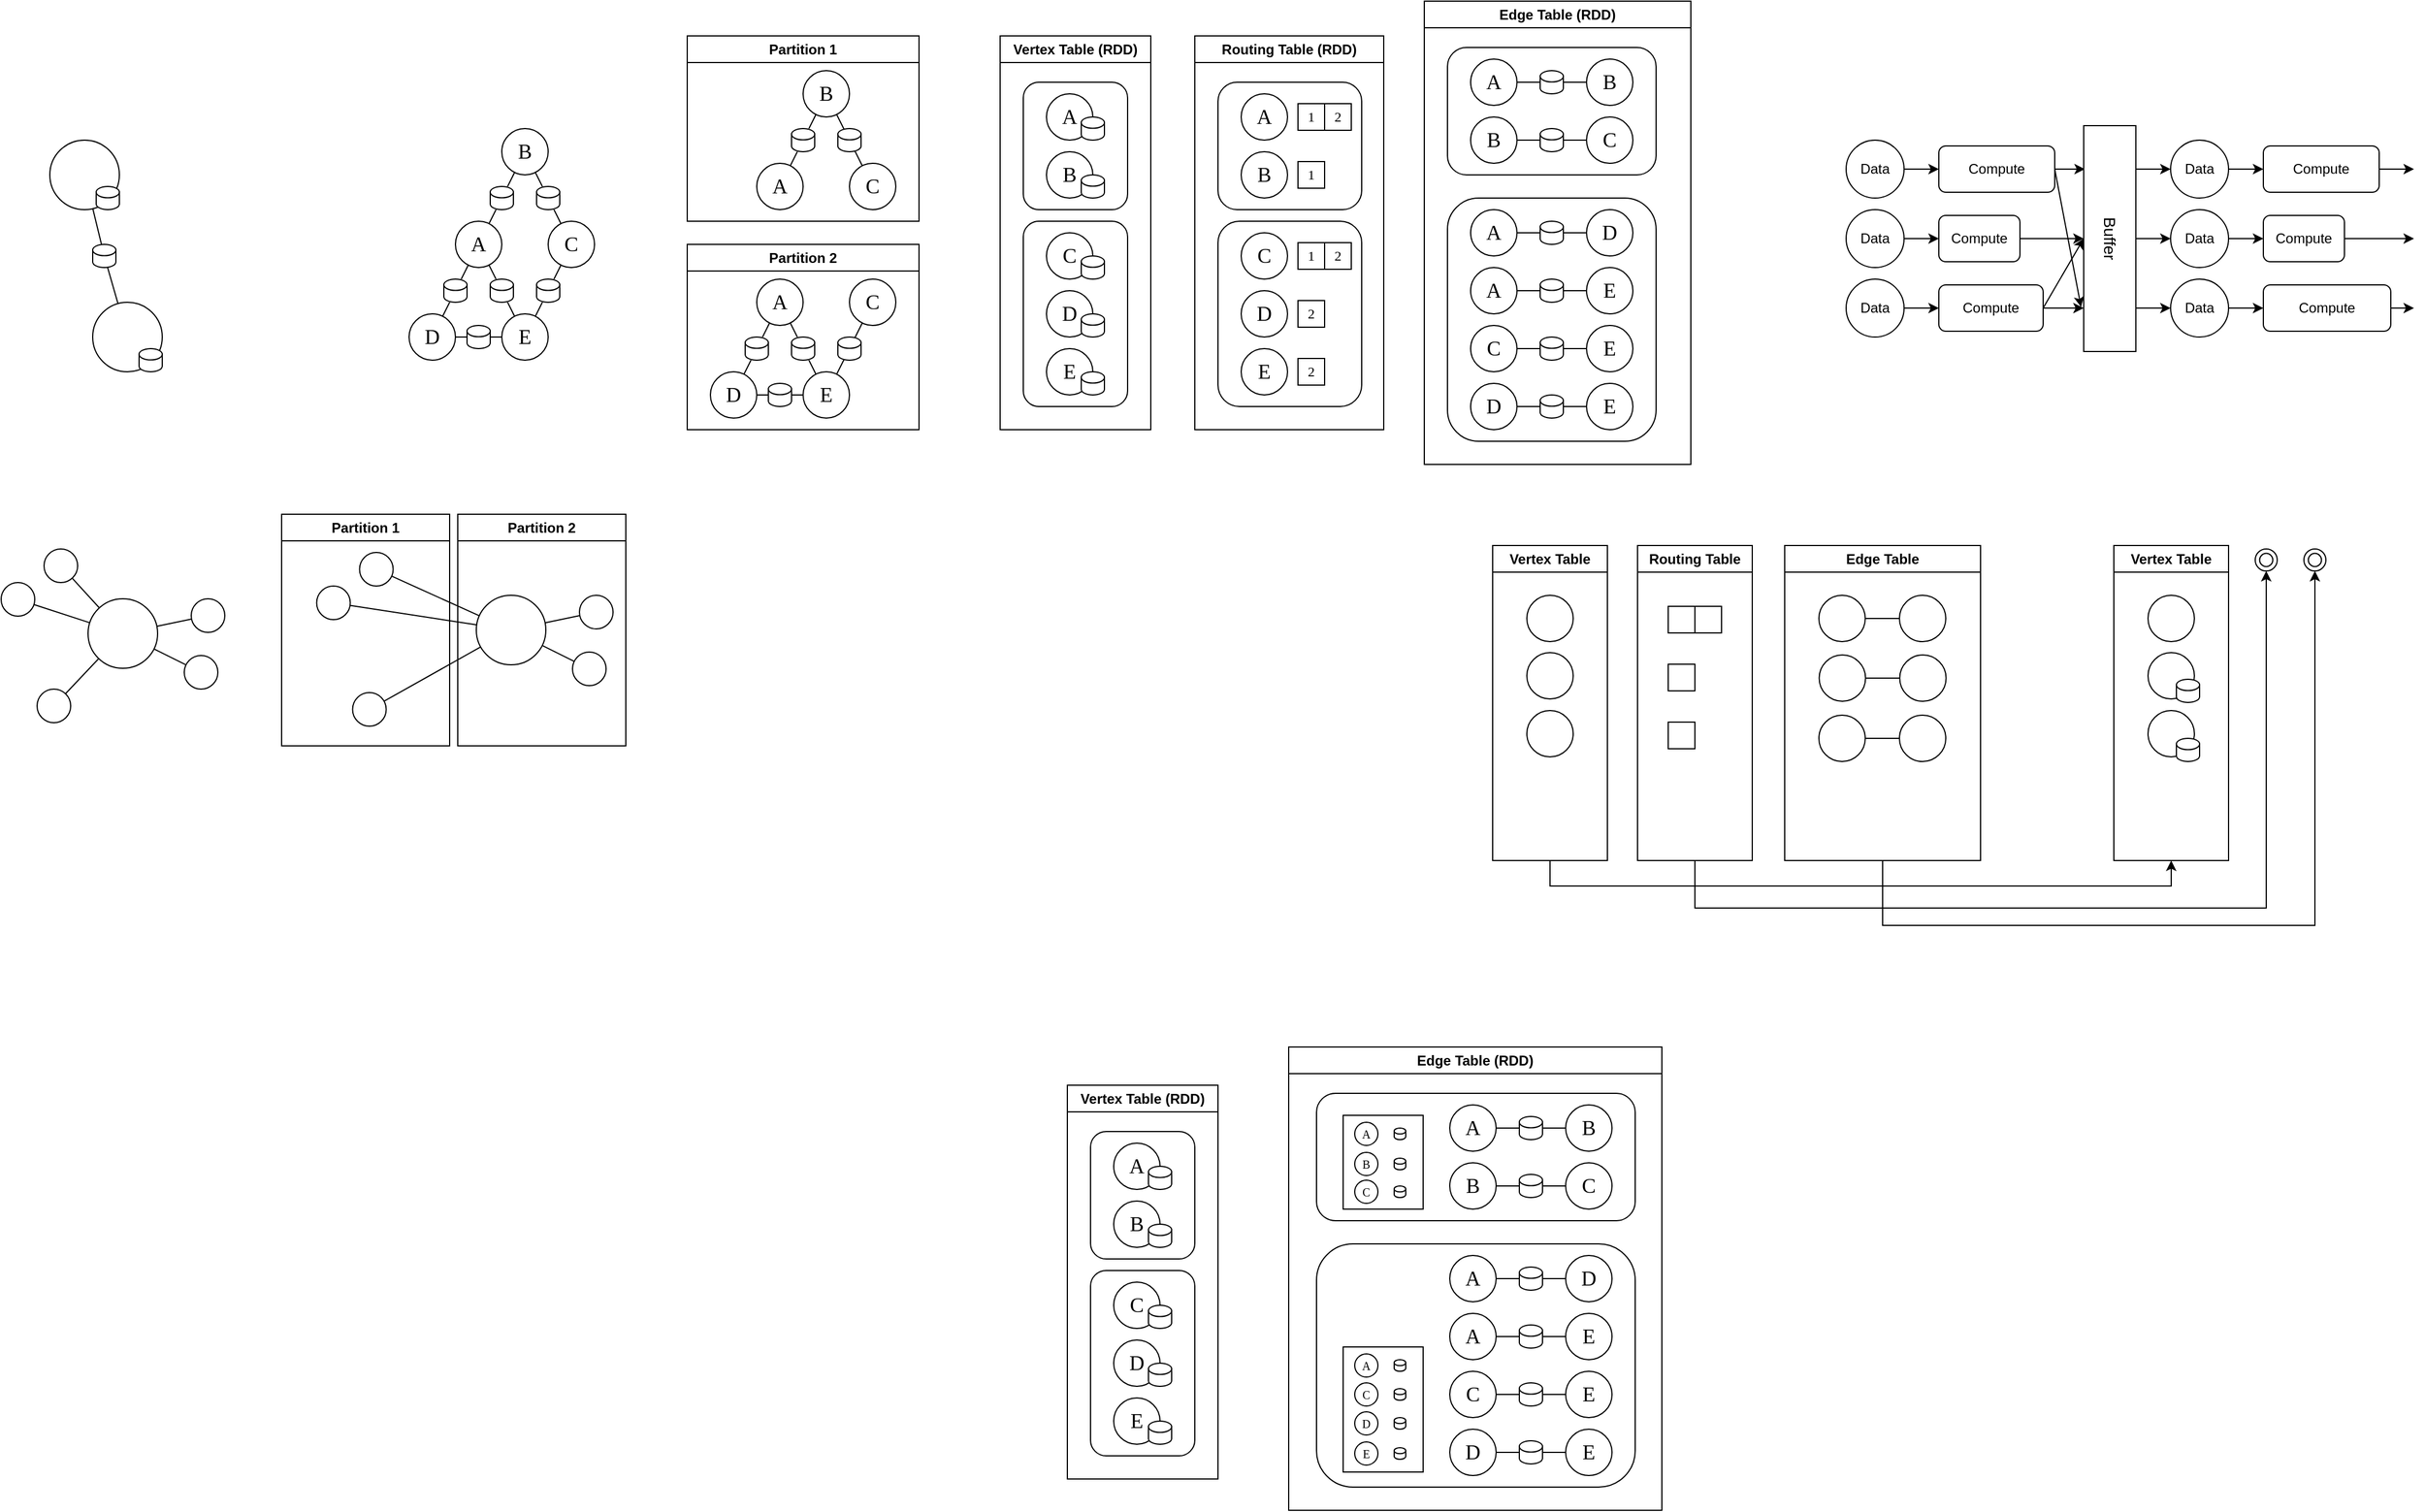 <mxfile version="21.6.2" type="github">
  <diagram name="Page-1" id="1IOZiHgla6m4dTyVtpX0">
    <mxGraphModel dx="1475" dy="478" grid="0" gridSize="10" guides="1" tooltips="1" connect="1" arrows="1" fold="1" page="0" pageScale="1" pageWidth="827" pageHeight="1169" math="0" shadow="0">
      <root>
        <mxCell id="0" />
        <mxCell id="1" parent="0" />
        <mxCell id="eN5ll1cdRL_flHKws0ug-1" value="&lt;font style=&quot;font-size: 18px;&quot; face=&quot;Times New Roman&quot;&gt;A&lt;/font&gt;" style="ellipse;whiteSpace=wrap;html=1;aspect=fixed;" vertex="1" parent="1">
          <mxGeometry x="120" y="200" width="40" height="40" as="geometry" />
        </mxCell>
        <mxCell id="eN5ll1cdRL_flHKws0ug-3" value="&lt;font style=&quot;font-size: 18px;&quot; face=&quot;Times New Roman&quot;&gt;B&lt;/font&gt;" style="ellipse;whiteSpace=wrap;html=1;aspect=fixed;" vertex="1" parent="1">
          <mxGeometry x="160" y="120" width="40" height="40" as="geometry" />
        </mxCell>
        <mxCell id="eN5ll1cdRL_flHKws0ug-4" value="&lt;font style=&quot;font-size: 18px;&quot; face=&quot;Times New Roman&quot;&gt;C&lt;/font&gt;" style="ellipse;whiteSpace=wrap;html=1;aspect=fixed;" vertex="1" parent="1">
          <mxGeometry x="200" y="200" width="40" height="40" as="geometry" />
        </mxCell>
        <mxCell id="eN5ll1cdRL_flHKws0ug-6" value="" style="endArrow=none;html=1;rounded=0;" edge="1" parent="1" source="eN5ll1cdRL_flHKws0ug-39" target="eN5ll1cdRL_flHKws0ug-3">
          <mxGeometry width="50" height="50" relative="1" as="geometry">
            <mxPoint x="20" y="250" as="sourcePoint" />
            <mxPoint x="70" y="200" as="targetPoint" />
          </mxGeometry>
        </mxCell>
        <mxCell id="eN5ll1cdRL_flHKws0ug-7" value="&lt;font style=&quot;font-size: 18px;&quot; face=&quot;Times New Roman&quot;&gt;D&lt;/font&gt;" style="ellipse;whiteSpace=wrap;html=1;aspect=fixed;" vertex="1" parent="1">
          <mxGeometry x="80" y="280" width="40" height="40" as="geometry" />
        </mxCell>
        <mxCell id="eN5ll1cdRL_flHKws0ug-8" value="&lt;font style=&quot;font-size: 18px;&quot; face=&quot;Times New Roman&quot;&gt;E&lt;/font&gt;" style="ellipse;whiteSpace=wrap;html=1;aspect=fixed;" vertex="1" parent="1">
          <mxGeometry x="160" y="280" width="40" height="40" as="geometry" />
        </mxCell>
        <mxCell id="eN5ll1cdRL_flHKws0ug-9" value="" style="endArrow=none;html=1;rounded=0;" edge="1" parent="1" source="eN5ll1cdRL_flHKws0ug-52" target="eN5ll1cdRL_flHKws0ug-3">
          <mxGeometry width="50" height="50" relative="1" as="geometry">
            <mxPoint x="150" y="210" as="sourcePoint" />
            <mxPoint x="150" y="130" as="targetPoint" />
          </mxGeometry>
        </mxCell>
        <mxCell id="eN5ll1cdRL_flHKws0ug-10" value="" style="endArrow=none;html=1;rounded=0;" edge="1" parent="1" source="eN5ll1cdRL_flHKws0ug-58" target="eN5ll1cdRL_flHKws0ug-1">
          <mxGeometry width="50" height="50" relative="1" as="geometry">
            <mxPoint x="256" y="216" as="sourcePoint" />
            <mxPoint x="164" y="124" as="targetPoint" />
          </mxGeometry>
        </mxCell>
        <mxCell id="eN5ll1cdRL_flHKws0ug-11" value="" style="endArrow=none;html=1;rounded=0;" edge="1" parent="1" source="eN5ll1cdRL_flHKws0ug-56" target="eN5ll1cdRL_flHKws0ug-1">
          <mxGeometry width="50" height="50" relative="1" as="geometry">
            <mxPoint x="261" y="212" as="sourcePoint" />
            <mxPoint x="219" y="128" as="targetPoint" />
          </mxGeometry>
        </mxCell>
        <mxCell id="eN5ll1cdRL_flHKws0ug-12" value="" style="endArrow=none;html=1;rounded=0;" edge="1" parent="1" source="eN5ll1cdRL_flHKws0ug-54" target="eN5ll1cdRL_flHKws0ug-4">
          <mxGeometry width="50" height="50" relative="1" as="geometry">
            <mxPoint x="201" y="332" as="sourcePoint" />
            <mxPoint x="159" y="248" as="targetPoint" />
          </mxGeometry>
        </mxCell>
        <mxCell id="eN5ll1cdRL_flHKws0ug-13" value="" style="endArrow=none;html=1;rounded=0;" edge="1" parent="1" source="eN5ll1cdRL_flHKws0ug-60" target="eN5ll1cdRL_flHKws0ug-7">
          <mxGeometry width="50" height="50" relative="1" as="geometry">
            <mxPoint x="219" y="332" as="sourcePoint" />
            <mxPoint x="261" y="248" as="targetPoint" />
          </mxGeometry>
        </mxCell>
        <mxCell id="eN5ll1cdRL_flHKws0ug-15" value="Partition 1" style="swimlane;whiteSpace=wrap;html=1;" vertex="1" parent="1">
          <mxGeometry x="320" y="40" width="200" height="160" as="geometry" />
        </mxCell>
        <mxCell id="eN5ll1cdRL_flHKws0ug-18" value="&lt;font style=&quot;font-size: 18px;&quot; face=&quot;Times New Roman&quot;&gt;A&lt;/font&gt;" style="ellipse;whiteSpace=wrap;html=1;aspect=fixed;" vertex="1" parent="eN5ll1cdRL_flHKws0ug-15">
          <mxGeometry x="60" y="110" width="40" height="40" as="geometry" />
        </mxCell>
        <mxCell id="eN5ll1cdRL_flHKws0ug-19" value="&lt;font style=&quot;font-size: 18px;&quot; face=&quot;Times New Roman&quot;&gt;B&lt;/font&gt;" style="ellipse;whiteSpace=wrap;html=1;aspect=fixed;" vertex="1" parent="eN5ll1cdRL_flHKws0ug-15">
          <mxGeometry x="100" y="30" width="40" height="40" as="geometry" />
        </mxCell>
        <mxCell id="eN5ll1cdRL_flHKws0ug-20" value="&lt;font style=&quot;font-size: 18px;&quot; face=&quot;Times New Roman&quot;&gt;C&lt;/font&gt;" style="ellipse;whiteSpace=wrap;html=1;aspect=fixed;" vertex="1" parent="eN5ll1cdRL_flHKws0ug-15">
          <mxGeometry x="140" y="110" width="40" height="40" as="geometry" />
        </mxCell>
        <mxCell id="eN5ll1cdRL_flHKws0ug-21" value="" style="endArrow=none;html=1;rounded=0;" edge="1" parent="eN5ll1cdRL_flHKws0ug-15" source="eN5ll1cdRL_flHKws0ug-62" target="eN5ll1cdRL_flHKws0ug-19">
          <mxGeometry width="50" height="50" relative="1" as="geometry">
            <mxPoint x="-40" y="160" as="sourcePoint" />
            <mxPoint x="10" y="110" as="targetPoint" />
          </mxGeometry>
        </mxCell>
        <mxCell id="eN5ll1cdRL_flHKws0ug-22" value="" style="endArrow=none;html=1;rounded=0;" edge="1" parent="eN5ll1cdRL_flHKws0ug-15" source="eN5ll1cdRL_flHKws0ug-20" target="eN5ll1cdRL_flHKws0ug-19">
          <mxGeometry width="50" height="50" relative="1" as="geometry">
            <mxPoint x="90" y="120" as="sourcePoint" />
            <mxPoint x="90" y="40" as="targetPoint" />
          </mxGeometry>
        </mxCell>
        <mxCell id="eN5ll1cdRL_flHKws0ug-62" value="" style="shape=cylinder3;whiteSpace=wrap;html=1;boundedLbl=1;backgroundOutline=1;size=4.905;" vertex="1" parent="eN5ll1cdRL_flHKws0ug-15">
          <mxGeometry x="90" y="80" width="20" height="20" as="geometry" />
        </mxCell>
        <mxCell id="eN5ll1cdRL_flHKws0ug-63" value="" style="endArrow=none;html=1;rounded=0;" edge="1" parent="eN5ll1cdRL_flHKws0ug-15" source="eN5ll1cdRL_flHKws0ug-18" target="eN5ll1cdRL_flHKws0ug-62">
          <mxGeometry width="50" height="50" relative="1" as="geometry">
            <mxPoint x="409" y="152" as="sourcePoint" />
            <mxPoint x="431" y="108" as="targetPoint" />
          </mxGeometry>
        </mxCell>
        <mxCell id="eN5ll1cdRL_flHKws0ug-64" value="" style="shape=cylinder3;whiteSpace=wrap;html=1;boundedLbl=1;backgroundOutline=1;size=4.905;" vertex="1" parent="eN5ll1cdRL_flHKws0ug-15">
          <mxGeometry x="130" y="80" width="20" height="20" as="geometry" />
        </mxCell>
        <mxCell id="eN5ll1cdRL_flHKws0ug-24" value="Partition 2" style="swimlane;whiteSpace=wrap;html=1;" vertex="1" parent="1">
          <mxGeometry x="320" y="220" width="200" height="160" as="geometry" />
        </mxCell>
        <mxCell id="eN5ll1cdRL_flHKws0ug-30" value="&lt;font style=&quot;font-size: 18px;&quot; face=&quot;Times New Roman&quot;&gt;A&lt;/font&gt;" style="ellipse;whiteSpace=wrap;html=1;aspect=fixed;" vertex="1" parent="eN5ll1cdRL_flHKws0ug-24">
          <mxGeometry x="60" y="30" width="40" height="40" as="geometry" />
        </mxCell>
        <mxCell id="eN5ll1cdRL_flHKws0ug-31" value="&lt;font style=&quot;font-size: 18px;&quot; face=&quot;Times New Roman&quot;&gt;C&lt;/font&gt;" style="ellipse;whiteSpace=wrap;html=1;aspect=fixed;" vertex="1" parent="eN5ll1cdRL_flHKws0ug-24">
          <mxGeometry x="140" y="30" width="40" height="40" as="geometry" />
        </mxCell>
        <mxCell id="eN5ll1cdRL_flHKws0ug-32" value="&lt;font style=&quot;font-size: 18px;&quot; face=&quot;Times New Roman&quot;&gt;D&lt;/font&gt;" style="ellipse;whiteSpace=wrap;html=1;aspect=fixed;" vertex="1" parent="eN5ll1cdRL_flHKws0ug-24">
          <mxGeometry x="20" y="110" width="40" height="40" as="geometry" />
        </mxCell>
        <mxCell id="eN5ll1cdRL_flHKws0ug-33" value="&lt;font style=&quot;font-size: 18px;&quot; face=&quot;Times New Roman&quot;&gt;E&lt;/font&gt;" style="ellipse;whiteSpace=wrap;html=1;aspect=fixed;" vertex="1" parent="eN5ll1cdRL_flHKws0ug-24">
          <mxGeometry x="100" y="110" width="40" height="40" as="geometry" />
        </mxCell>
        <mxCell id="eN5ll1cdRL_flHKws0ug-34" value="" style="endArrow=none;html=1;rounded=0;" edge="1" parent="eN5ll1cdRL_flHKws0ug-24" source="eN5ll1cdRL_flHKws0ug-65" target="eN5ll1cdRL_flHKws0ug-30">
          <mxGeometry width="50" height="50" relative="1" as="geometry">
            <mxPoint x="196" y="46" as="sourcePoint" />
            <mxPoint x="104" y="-46" as="targetPoint" />
          </mxGeometry>
        </mxCell>
        <mxCell id="eN5ll1cdRL_flHKws0ug-35" value="" style="endArrow=none;html=1;rounded=0;" edge="1" parent="eN5ll1cdRL_flHKws0ug-24" source="eN5ll1cdRL_flHKws0ug-67" target="eN5ll1cdRL_flHKws0ug-30">
          <mxGeometry width="50" height="50" relative="1" as="geometry">
            <mxPoint x="201" y="42" as="sourcePoint" />
            <mxPoint x="159" y="-42" as="targetPoint" />
          </mxGeometry>
        </mxCell>
        <mxCell id="eN5ll1cdRL_flHKws0ug-36" value="" style="endArrow=none;html=1;rounded=0;" edge="1" parent="eN5ll1cdRL_flHKws0ug-24" source="eN5ll1cdRL_flHKws0ug-33" target="eN5ll1cdRL_flHKws0ug-31">
          <mxGeometry width="50" height="50" relative="1" as="geometry">
            <mxPoint x="141" y="162" as="sourcePoint" />
            <mxPoint x="99" y="78" as="targetPoint" />
          </mxGeometry>
        </mxCell>
        <mxCell id="eN5ll1cdRL_flHKws0ug-37" value="" style="endArrow=none;html=1;rounded=0;" edge="1" parent="eN5ll1cdRL_flHKws0ug-24" source="eN5ll1cdRL_flHKws0ug-70" target="eN5ll1cdRL_flHKws0ug-32">
          <mxGeometry width="50" height="50" relative="1" as="geometry">
            <mxPoint x="159" y="162" as="sourcePoint" />
            <mxPoint x="201" y="78" as="targetPoint" />
          </mxGeometry>
        </mxCell>
        <mxCell id="eN5ll1cdRL_flHKws0ug-65" value="" style="shape=cylinder3;whiteSpace=wrap;html=1;boundedLbl=1;backgroundOutline=1;size=4.905;" vertex="1" parent="eN5ll1cdRL_flHKws0ug-24">
          <mxGeometry x="50" y="80" width="20" height="20" as="geometry" />
        </mxCell>
        <mxCell id="eN5ll1cdRL_flHKws0ug-66" value="" style="endArrow=none;html=1;rounded=0;" edge="1" parent="eN5ll1cdRL_flHKws0ug-24" source="eN5ll1cdRL_flHKws0ug-32" target="eN5ll1cdRL_flHKws0ug-65">
          <mxGeometry width="50" height="50" relative="1" as="geometry">
            <mxPoint x="369" y="332" as="sourcePoint" />
            <mxPoint x="391" y="288" as="targetPoint" />
          </mxGeometry>
        </mxCell>
        <mxCell id="eN5ll1cdRL_flHKws0ug-67" value="" style="shape=cylinder3;whiteSpace=wrap;html=1;boundedLbl=1;backgroundOutline=1;size=4.905;" vertex="1" parent="eN5ll1cdRL_flHKws0ug-24">
          <mxGeometry x="90" y="80" width="20" height="20" as="geometry" />
        </mxCell>
        <mxCell id="eN5ll1cdRL_flHKws0ug-68" value="" style="endArrow=none;html=1;rounded=0;" edge="1" parent="eN5ll1cdRL_flHKws0ug-24" source="eN5ll1cdRL_flHKws0ug-33" target="eN5ll1cdRL_flHKws0ug-67">
          <mxGeometry width="50" height="50" relative="1" as="geometry">
            <mxPoint x="431" y="332" as="sourcePoint" />
            <mxPoint x="409" y="288" as="targetPoint" />
          </mxGeometry>
        </mxCell>
        <mxCell id="eN5ll1cdRL_flHKws0ug-69" value="" style="shape=cylinder3;whiteSpace=wrap;html=1;boundedLbl=1;backgroundOutline=1;size=4.905;" vertex="1" parent="eN5ll1cdRL_flHKws0ug-24">
          <mxGeometry x="130" y="80" width="20" height="20" as="geometry" />
        </mxCell>
        <mxCell id="eN5ll1cdRL_flHKws0ug-70" value="" style="shape=cylinder3;whiteSpace=wrap;html=1;boundedLbl=1;backgroundOutline=1;size=4.905;" vertex="1" parent="eN5ll1cdRL_flHKws0ug-24">
          <mxGeometry x="70" y="120" width="20" height="20" as="geometry" />
        </mxCell>
        <mxCell id="eN5ll1cdRL_flHKws0ug-71" value="" style="endArrow=none;html=1;rounded=0;" edge="1" parent="eN5ll1cdRL_flHKws0ug-24" source="eN5ll1cdRL_flHKws0ug-33" target="eN5ll1cdRL_flHKws0ug-70">
          <mxGeometry width="50" height="50" relative="1" as="geometry">
            <mxPoint x="420" y="350" as="sourcePoint" />
            <mxPoint x="380" y="350" as="targetPoint" />
          </mxGeometry>
        </mxCell>
        <mxCell id="eN5ll1cdRL_flHKws0ug-51" value="" style="endArrow=none;html=1;rounded=0;" edge="1" parent="1" source="eN5ll1cdRL_flHKws0ug-1" target="eN5ll1cdRL_flHKws0ug-39">
          <mxGeometry width="50" height="50" relative="1" as="geometry">
            <mxPoint x="149" y="202" as="sourcePoint" />
            <mxPoint x="171" y="158" as="targetPoint" />
          </mxGeometry>
        </mxCell>
        <mxCell id="eN5ll1cdRL_flHKws0ug-39" value="" style="shape=cylinder3;whiteSpace=wrap;html=1;boundedLbl=1;backgroundOutline=1;size=4.905;" vertex="1" parent="1">
          <mxGeometry x="150" y="170" width="20" height="20" as="geometry" />
        </mxCell>
        <mxCell id="eN5ll1cdRL_flHKws0ug-53" value="" style="endArrow=none;html=1;rounded=0;" edge="1" parent="1" source="eN5ll1cdRL_flHKws0ug-4" target="eN5ll1cdRL_flHKws0ug-52">
          <mxGeometry width="50" height="50" relative="1" as="geometry">
            <mxPoint x="211" y="202" as="sourcePoint" />
            <mxPoint x="189" y="158" as="targetPoint" />
          </mxGeometry>
        </mxCell>
        <mxCell id="eN5ll1cdRL_flHKws0ug-52" value="" style="shape=cylinder3;whiteSpace=wrap;html=1;boundedLbl=1;backgroundOutline=1;size=4.905;" vertex="1" parent="1">
          <mxGeometry x="190" y="170" width="20" height="20" as="geometry" />
        </mxCell>
        <mxCell id="eN5ll1cdRL_flHKws0ug-55" value="" style="endArrow=none;html=1;rounded=0;" edge="1" parent="1" source="eN5ll1cdRL_flHKws0ug-8" target="eN5ll1cdRL_flHKws0ug-54">
          <mxGeometry width="50" height="50" relative="1" as="geometry">
            <mxPoint x="189" y="282" as="sourcePoint" />
            <mxPoint x="211" y="238" as="targetPoint" />
          </mxGeometry>
        </mxCell>
        <mxCell id="eN5ll1cdRL_flHKws0ug-54" value="" style="shape=cylinder3;whiteSpace=wrap;html=1;boundedLbl=1;backgroundOutline=1;size=4.905;" vertex="1" parent="1">
          <mxGeometry x="190" y="250" width="20" height="20" as="geometry" />
        </mxCell>
        <mxCell id="eN5ll1cdRL_flHKws0ug-57" value="" style="endArrow=none;html=1;rounded=0;" edge="1" parent="1" source="eN5ll1cdRL_flHKws0ug-8" target="eN5ll1cdRL_flHKws0ug-56">
          <mxGeometry width="50" height="50" relative="1" as="geometry">
            <mxPoint x="171" y="282" as="sourcePoint" />
            <mxPoint x="149" y="238" as="targetPoint" />
          </mxGeometry>
        </mxCell>
        <mxCell id="eN5ll1cdRL_flHKws0ug-56" value="" style="shape=cylinder3;whiteSpace=wrap;html=1;boundedLbl=1;backgroundOutline=1;size=4.905;" vertex="1" parent="1">
          <mxGeometry x="150" y="250" width="20" height="20" as="geometry" />
        </mxCell>
        <mxCell id="eN5ll1cdRL_flHKws0ug-59" value="" style="endArrow=none;html=1;rounded=0;" edge="1" parent="1" source="eN5ll1cdRL_flHKws0ug-7" target="eN5ll1cdRL_flHKws0ug-58">
          <mxGeometry width="50" height="50" relative="1" as="geometry">
            <mxPoint x="109" y="282" as="sourcePoint" />
            <mxPoint x="131" y="238" as="targetPoint" />
          </mxGeometry>
        </mxCell>
        <mxCell id="eN5ll1cdRL_flHKws0ug-58" value="" style="shape=cylinder3;whiteSpace=wrap;html=1;boundedLbl=1;backgroundOutline=1;size=4.905;" vertex="1" parent="1">
          <mxGeometry x="110" y="250" width="20" height="20" as="geometry" />
        </mxCell>
        <mxCell id="eN5ll1cdRL_flHKws0ug-61" value="" style="endArrow=none;html=1;rounded=0;" edge="1" parent="1" source="eN5ll1cdRL_flHKws0ug-8" target="eN5ll1cdRL_flHKws0ug-60">
          <mxGeometry width="50" height="50" relative="1" as="geometry">
            <mxPoint x="160" y="300" as="sourcePoint" />
            <mxPoint x="120" y="300" as="targetPoint" />
          </mxGeometry>
        </mxCell>
        <mxCell id="eN5ll1cdRL_flHKws0ug-60" value="" style="shape=cylinder3;whiteSpace=wrap;html=1;boundedLbl=1;backgroundOutline=1;size=4.905;" vertex="1" parent="1">
          <mxGeometry x="130" y="290" width="20" height="20" as="geometry" />
        </mxCell>
        <mxCell id="eN5ll1cdRL_flHKws0ug-73" value="" style="ellipse;whiteSpace=wrap;html=1;aspect=fixed;" vertex="1" parent="1">
          <mxGeometry x="-230" y="130" width="60" height="60" as="geometry" />
        </mxCell>
        <mxCell id="eN5ll1cdRL_flHKws0ug-74" value="" style="ellipse;whiteSpace=wrap;html=1;aspect=fixed;" vertex="1" parent="1">
          <mxGeometry x="-193" y="270" width="60" height="60" as="geometry" />
        </mxCell>
        <mxCell id="eN5ll1cdRL_flHKws0ug-76" value="" style="endArrow=none;html=1;rounded=0;" edge="1" parent="1" source="eN5ll1cdRL_flHKws0ug-84" target="eN5ll1cdRL_flHKws0ug-73">
          <mxGeometry width="50" height="50" relative="1" as="geometry">
            <mxPoint x="-140" y="160" as="sourcePoint" />
            <mxPoint x="-170" y="130" as="targetPoint" />
          </mxGeometry>
        </mxCell>
        <mxCell id="eN5ll1cdRL_flHKws0ug-82" value="" style="shape=cylinder3;whiteSpace=wrap;html=1;boundedLbl=1;backgroundOutline=1;size=4.905;" vertex="1" parent="1">
          <mxGeometry x="-190" y="170" width="20" height="20" as="geometry" />
        </mxCell>
        <mxCell id="eN5ll1cdRL_flHKws0ug-83" value="" style="shape=cylinder3;whiteSpace=wrap;html=1;boundedLbl=1;backgroundOutline=1;size=4.905;" vertex="1" parent="1">
          <mxGeometry x="-153" y="310" width="20" height="20" as="geometry" />
        </mxCell>
        <mxCell id="eN5ll1cdRL_flHKws0ug-85" value="" style="endArrow=none;html=1;rounded=0;" edge="1" parent="1" source="eN5ll1cdRL_flHKws0ug-74" target="eN5ll1cdRL_flHKws0ug-84">
          <mxGeometry width="50" height="50" relative="1" as="geometry">
            <mxPoint x="-171" y="271" as="sourcePoint" />
            <mxPoint x="-192" y="189" as="targetPoint" />
          </mxGeometry>
        </mxCell>
        <mxCell id="eN5ll1cdRL_flHKws0ug-84" value="" style="shape=cylinder3;whiteSpace=wrap;html=1;boundedLbl=1;backgroundOutline=1;size=4.905;" vertex="1" parent="1">
          <mxGeometry x="-193" y="220" width="20" height="20" as="geometry" />
        </mxCell>
        <mxCell id="eN5ll1cdRL_flHKws0ug-86" value="Vertex Table (RDD)" style="swimlane;whiteSpace=wrap;html=1;" vertex="1" parent="1">
          <mxGeometry x="590" y="40" width="130" height="340" as="geometry" />
        </mxCell>
        <mxCell id="eN5ll1cdRL_flHKws0ug-93" value="" style="rounded=1;whiteSpace=wrap;html=1;" vertex="1" parent="eN5ll1cdRL_flHKws0ug-86">
          <mxGeometry x="20" y="40" width="90" height="110" as="geometry" />
        </mxCell>
        <mxCell id="eN5ll1cdRL_flHKws0ug-87" value="&lt;font style=&quot;font-size: 18px;&quot; face=&quot;Times New Roman&quot;&gt;A&lt;/font&gt;" style="ellipse;whiteSpace=wrap;html=1;aspect=fixed;" vertex="1" parent="eN5ll1cdRL_flHKws0ug-86">
          <mxGeometry x="40" y="50" width="40" height="40" as="geometry" />
        </mxCell>
        <mxCell id="eN5ll1cdRL_flHKws0ug-88" value="" style="shape=cylinder3;whiteSpace=wrap;html=1;boundedLbl=1;backgroundOutline=1;size=4.905;" vertex="1" parent="eN5ll1cdRL_flHKws0ug-86">
          <mxGeometry x="70" y="70" width="20" height="20" as="geometry" />
        </mxCell>
        <mxCell id="eN5ll1cdRL_flHKws0ug-91" value="&lt;font style=&quot;font-size: 18px;&quot; face=&quot;Times New Roman&quot;&gt;B&lt;/font&gt;" style="ellipse;whiteSpace=wrap;html=1;aspect=fixed;" vertex="1" parent="eN5ll1cdRL_flHKws0ug-86">
          <mxGeometry x="40" y="100" width="40" height="40" as="geometry" />
        </mxCell>
        <mxCell id="eN5ll1cdRL_flHKws0ug-92" value="" style="shape=cylinder3;whiteSpace=wrap;html=1;boundedLbl=1;backgroundOutline=1;size=4.905;" vertex="1" parent="eN5ll1cdRL_flHKws0ug-86">
          <mxGeometry x="70" y="120" width="20" height="20" as="geometry" />
        </mxCell>
        <mxCell id="eN5ll1cdRL_flHKws0ug-94" value="" style="rounded=1;whiteSpace=wrap;html=1;" vertex="1" parent="eN5ll1cdRL_flHKws0ug-86">
          <mxGeometry x="20" y="160" width="90" height="160" as="geometry" />
        </mxCell>
        <mxCell id="eN5ll1cdRL_flHKws0ug-95" value="&lt;font style=&quot;font-size: 18px;&quot; face=&quot;Times New Roman&quot;&gt;C&lt;/font&gt;" style="ellipse;whiteSpace=wrap;html=1;aspect=fixed;" vertex="1" parent="eN5ll1cdRL_flHKws0ug-86">
          <mxGeometry x="40" y="170" width="40" height="40" as="geometry" />
        </mxCell>
        <mxCell id="eN5ll1cdRL_flHKws0ug-96" value="" style="shape=cylinder3;whiteSpace=wrap;html=1;boundedLbl=1;backgroundOutline=1;size=4.905;" vertex="1" parent="eN5ll1cdRL_flHKws0ug-86">
          <mxGeometry x="70" y="190" width="20" height="20" as="geometry" />
        </mxCell>
        <mxCell id="eN5ll1cdRL_flHKws0ug-97" value="&lt;font style=&quot;font-size: 18px;&quot; face=&quot;Times New Roman&quot;&gt;D&lt;/font&gt;" style="ellipse;whiteSpace=wrap;html=1;aspect=fixed;" vertex="1" parent="eN5ll1cdRL_flHKws0ug-86">
          <mxGeometry x="40" y="220" width="40" height="40" as="geometry" />
        </mxCell>
        <mxCell id="eN5ll1cdRL_flHKws0ug-98" value="" style="shape=cylinder3;whiteSpace=wrap;html=1;boundedLbl=1;backgroundOutline=1;size=4.905;" vertex="1" parent="eN5ll1cdRL_flHKws0ug-86">
          <mxGeometry x="70" y="240" width="20" height="20" as="geometry" />
        </mxCell>
        <mxCell id="eN5ll1cdRL_flHKws0ug-99" value="&lt;font style=&quot;font-size: 18px;&quot; face=&quot;Times New Roman&quot;&gt;E&lt;/font&gt;" style="ellipse;whiteSpace=wrap;html=1;aspect=fixed;" vertex="1" parent="eN5ll1cdRL_flHKws0ug-86">
          <mxGeometry x="40" y="270" width="40" height="40" as="geometry" />
        </mxCell>
        <mxCell id="eN5ll1cdRL_flHKws0ug-100" value="" style="shape=cylinder3;whiteSpace=wrap;html=1;boundedLbl=1;backgroundOutline=1;size=4.905;" vertex="1" parent="eN5ll1cdRL_flHKws0ug-86">
          <mxGeometry x="70" y="290" width="20" height="20" as="geometry" />
        </mxCell>
        <mxCell id="eN5ll1cdRL_flHKws0ug-102" value="Edge Table (RDD)" style="swimlane;whiteSpace=wrap;html=1;" vertex="1" parent="1">
          <mxGeometry x="956" y="10" width="230" height="400" as="geometry" />
        </mxCell>
        <mxCell id="eN5ll1cdRL_flHKws0ug-103" value="" style="rounded=1;whiteSpace=wrap;html=1;" vertex="1" parent="eN5ll1cdRL_flHKws0ug-102">
          <mxGeometry x="20" y="40" width="180" height="110" as="geometry" />
        </mxCell>
        <mxCell id="eN5ll1cdRL_flHKws0ug-104" value="&lt;font style=&quot;font-size: 18px;&quot; face=&quot;Times New Roman&quot;&gt;A&lt;/font&gt;" style="ellipse;whiteSpace=wrap;html=1;aspect=fixed;" vertex="1" parent="eN5ll1cdRL_flHKws0ug-102">
          <mxGeometry x="40" y="50" width="40" height="40" as="geometry" />
        </mxCell>
        <mxCell id="eN5ll1cdRL_flHKws0ug-106" value="&lt;font style=&quot;font-size: 18px;&quot; face=&quot;Times New Roman&quot;&gt;B&lt;/font&gt;" style="ellipse;whiteSpace=wrap;html=1;aspect=fixed;" vertex="1" parent="eN5ll1cdRL_flHKws0ug-102">
          <mxGeometry x="40" y="100" width="40" height="40" as="geometry" />
        </mxCell>
        <mxCell id="eN5ll1cdRL_flHKws0ug-108" value="" style="rounded=1;whiteSpace=wrap;html=1;" vertex="1" parent="eN5ll1cdRL_flHKws0ug-102">
          <mxGeometry x="20" y="170" width="180" height="210" as="geometry" />
        </mxCell>
        <mxCell id="eN5ll1cdRL_flHKws0ug-109" value="&lt;font style=&quot;font-size: 18px;&quot; face=&quot;Times New Roman&quot;&gt;A&lt;/font&gt;" style="ellipse;whiteSpace=wrap;html=1;aspect=fixed;" vertex="1" parent="eN5ll1cdRL_flHKws0ug-102">
          <mxGeometry x="40" y="180" width="40" height="40" as="geometry" />
        </mxCell>
        <mxCell id="eN5ll1cdRL_flHKws0ug-111" value="&lt;font style=&quot;font-size: 18px;&quot; face=&quot;Times New Roman&quot;&gt;A&lt;/font&gt;" style="ellipse;whiteSpace=wrap;html=1;aspect=fixed;" vertex="1" parent="eN5ll1cdRL_flHKws0ug-102">
          <mxGeometry x="40" y="230" width="40" height="40" as="geometry" />
        </mxCell>
        <mxCell id="eN5ll1cdRL_flHKws0ug-113" value="&lt;font style=&quot;font-size: 18px;&quot; face=&quot;Times New Roman&quot;&gt;C&lt;/font&gt;" style="ellipse;whiteSpace=wrap;html=1;aspect=fixed;" vertex="1" parent="eN5ll1cdRL_flHKws0ug-102">
          <mxGeometry x="40" y="280" width="40" height="40" as="geometry" />
        </mxCell>
        <mxCell id="eN5ll1cdRL_flHKws0ug-115" value="&lt;font style=&quot;font-size: 18px;&quot; face=&quot;Times New Roman&quot;&gt;B&lt;/font&gt;" style="ellipse;whiteSpace=wrap;html=1;aspect=fixed;" vertex="1" parent="eN5ll1cdRL_flHKws0ug-102">
          <mxGeometry x="140" y="50" width="40" height="40" as="geometry" />
        </mxCell>
        <mxCell id="eN5ll1cdRL_flHKws0ug-116" value="&lt;font style=&quot;font-size: 18px;&quot; face=&quot;Times New Roman&quot;&gt;C&lt;/font&gt;" style="ellipse;whiteSpace=wrap;html=1;aspect=fixed;" vertex="1" parent="eN5ll1cdRL_flHKws0ug-102">
          <mxGeometry x="140" y="100" width="40" height="40" as="geometry" />
        </mxCell>
        <mxCell id="eN5ll1cdRL_flHKws0ug-119" value="&lt;font style=&quot;font-size: 18px;&quot; face=&quot;Times New Roman&quot;&gt;D&lt;/font&gt;" style="ellipse;whiteSpace=wrap;html=1;aspect=fixed;" vertex="1" parent="eN5ll1cdRL_flHKws0ug-102">
          <mxGeometry x="40" y="330" width="40" height="40" as="geometry" />
        </mxCell>
        <mxCell id="eN5ll1cdRL_flHKws0ug-120" value="&lt;font style=&quot;font-size: 18px;&quot; face=&quot;Times New Roman&quot;&gt;D&lt;/font&gt;" style="ellipse;whiteSpace=wrap;html=1;aspect=fixed;" vertex="1" parent="eN5ll1cdRL_flHKws0ug-102">
          <mxGeometry x="140" y="180" width="40" height="40" as="geometry" />
        </mxCell>
        <mxCell id="eN5ll1cdRL_flHKws0ug-121" value="&lt;font style=&quot;font-size: 18px;&quot; face=&quot;Times New Roman&quot;&gt;E&lt;/font&gt;" style="ellipse;whiteSpace=wrap;html=1;aspect=fixed;" vertex="1" parent="eN5ll1cdRL_flHKws0ug-102">
          <mxGeometry x="140" y="230" width="40" height="40" as="geometry" />
        </mxCell>
        <mxCell id="eN5ll1cdRL_flHKws0ug-122" value="&lt;font style=&quot;font-size: 18px;&quot; face=&quot;Times New Roman&quot;&gt;E&lt;/font&gt;" style="ellipse;whiteSpace=wrap;html=1;aspect=fixed;" vertex="1" parent="eN5ll1cdRL_flHKws0ug-102">
          <mxGeometry x="140" y="280" width="40" height="40" as="geometry" />
        </mxCell>
        <mxCell id="eN5ll1cdRL_flHKws0ug-123" value="&lt;font style=&quot;font-size: 18px;&quot; face=&quot;Times New Roman&quot;&gt;E&lt;/font&gt;" style="ellipse;whiteSpace=wrap;html=1;aspect=fixed;" vertex="1" parent="eN5ll1cdRL_flHKws0ug-102">
          <mxGeometry x="140" y="330" width="40" height="40" as="geometry" />
        </mxCell>
        <mxCell id="eN5ll1cdRL_flHKws0ug-126" value="" style="endArrow=none;html=1;rounded=0;entryX=1;entryY=0.5;entryDx=0;entryDy=0;exitX=0;exitY=0.5;exitDx=0;exitDy=0;" edge="1" parent="eN5ll1cdRL_flHKws0ug-102" source="eN5ll1cdRL_flHKws0ug-148" target="eN5ll1cdRL_flHKws0ug-104">
          <mxGeometry width="50" height="50" relative="1" as="geometry">
            <mxPoint x="310" y="210" as="sourcePoint" />
            <mxPoint x="360" y="160" as="targetPoint" />
          </mxGeometry>
        </mxCell>
        <mxCell id="eN5ll1cdRL_flHKws0ug-143" value="" style="endArrow=none;html=1;rounded=0;" edge="1" parent="eN5ll1cdRL_flHKws0ug-102" source="eN5ll1cdRL_flHKws0ug-150" target="eN5ll1cdRL_flHKws0ug-106">
          <mxGeometry width="50" height="50" relative="1" as="geometry">
            <mxPoint x="150" y="80" as="sourcePoint" />
            <mxPoint x="90" y="80" as="targetPoint" />
          </mxGeometry>
        </mxCell>
        <mxCell id="eN5ll1cdRL_flHKws0ug-144" value="" style="endArrow=none;html=1;rounded=0;" edge="1" parent="eN5ll1cdRL_flHKws0ug-102" source="eN5ll1cdRL_flHKws0ug-152" target="eN5ll1cdRL_flHKws0ug-109">
          <mxGeometry width="50" height="50" relative="1" as="geometry">
            <mxPoint x="160" y="90" as="sourcePoint" />
            <mxPoint x="100" y="90" as="targetPoint" />
          </mxGeometry>
        </mxCell>
        <mxCell id="eN5ll1cdRL_flHKws0ug-145" value="" style="endArrow=none;html=1;rounded=0;" edge="1" parent="eN5ll1cdRL_flHKws0ug-102" source="eN5ll1cdRL_flHKws0ug-121" target="eN5ll1cdRL_flHKws0ug-111">
          <mxGeometry width="50" height="50" relative="1" as="geometry">
            <mxPoint x="150" y="210" as="sourcePoint" />
            <mxPoint x="90" y="210" as="targetPoint" />
          </mxGeometry>
        </mxCell>
        <mxCell id="eN5ll1cdRL_flHKws0ug-146" value="" style="endArrow=none;html=1;rounded=0;" edge="1" parent="eN5ll1cdRL_flHKws0ug-102" source="eN5ll1cdRL_flHKws0ug-155" target="eN5ll1cdRL_flHKws0ug-113">
          <mxGeometry width="50" height="50" relative="1" as="geometry">
            <mxPoint x="150" y="260" as="sourcePoint" />
            <mxPoint x="90" y="260" as="targetPoint" />
          </mxGeometry>
        </mxCell>
        <mxCell id="eN5ll1cdRL_flHKws0ug-147" value="" style="endArrow=none;html=1;rounded=0;" edge="1" parent="eN5ll1cdRL_flHKws0ug-102" source="eN5ll1cdRL_flHKws0ug-157" target="eN5ll1cdRL_flHKws0ug-119">
          <mxGeometry width="50" height="50" relative="1" as="geometry">
            <mxPoint x="160" y="270" as="sourcePoint" />
            <mxPoint x="100" y="270" as="targetPoint" />
          </mxGeometry>
        </mxCell>
        <mxCell id="eN5ll1cdRL_flHKws0ug-148" value="" style="shape=cylinder3;whiteSpace=wrap;html=1;boundedLbl=1;backgroundOutline=1;size=4.905;" vertex="1" parent="eN5ll1cdRL_flHKws0ug-102">
          <mxGeometry x="100" y="60" width="20" height="20" as="geometry" />
        </mxCell>
        <mxCell id="eN5ll1cdRL_flHKws0ug-149" value="" style="endArrow=none;html=1;rounded=0;entryX=1;entryY=0.5;entryDx=0;entryDy=0;exitX=0;exitY=0.5;exitDx=0;exitDy=0;" edge="1" parent="eN5ll1cdRL_flHKws0ug-102" source="eN5ll1cdRL_flHKws0ug-115" target="eN5ll1cdRL_flHKws0ug-148">
          <mxGeometry width="50" height="50" relative="1" as="geometry">
            <mxPoint x="860" y="30" as="sourcePoint" />
            <mxPoint x="800" y="30" as="targetPoint" />
          </mxGeometry>
        </mxCell>
        <mxCell id="eN5ll1cdRL_flHKws0ug-150" value="" style="shape=cylinder3;whiteSpace=wrap;html=1;boundedLbl=1;backgroundOutline=1;size=4.905;" vertex="1" parent="eN5ll1cdRL_flHKws0ug-102">
          <mxGeometry x="100" y="110" width="20" height="20" as="geometry" />
        </mxCell>
        <mxCell id="eN5ll1cdRL_flHKws0ug-151" value="" style="endArrow=none;html=1;rounded=0;" edge="1" parent="eN5ll1cdRL_flHKws0ug-102" source="eN5ll1cdRL_flHKws0ug-116" target="eN5ll1cdRL_flHKws0ug-150">
          <mxGeometry width="50" height="50" relative="1" as="geometry">
            <mxPoint x="860" y="80" as="sourcePoint" />
            <mxPoint x="800" y="80" as="targetPoint" />
          </mxGeometry>
        </mxCell>
        <mxCell id="eN5ll1cdRL_flHKws0ug-152" value="" style="shape=cylinder3;whiteSpace=wrap;html=1;boundedLbl=1;backgroundOutline=1;size=4.905;" vertex="1" parent="eN5ll1cdRL_flHKws0ug-102">
          <mxGeometry x="100" y="190" width="20" height="20" as="geometry" />
        </mxCell>
        <mxCell id="eN5ll1cdRL_flHKws0ug-153" value="" style="endArrow=none;html=1;rounded=0;" edge="1" parent="eN5ll1cdRL_flHKws0ug-102" source="eN5ll1cdRL_flHKws0ug-120" target="eN5ll1cdRL_flHKws0ug-152">
          <mxGeometry width="50" height="50" relative="1" as="geometry">
            <mxPoint x="860" y="160" as="sourcePoint" />
            <mxPoint x="800" y="160" as="targetPoint" />
          </mxGeometry>
        </mxCell>
        <mxCell id="eN5ll1cdRL_flHKws0ug-154" value="" style="shape=cylinder3;whiteSpace=wrap;html=1;boundedLbl=1;backgroundOutline=1;size=4.905;" vertex="1" parent="eN5ll1cdRL_flHKws0ug-102">
          <mxGeometry x="100" y="240" width="20" height="20" as="geometry" />
        </mxCell>
        <mxCell id="eN5ll1cdRL_flHKws0ug-155" value="" style="shape=cylinder3;whiteSpace=wrap;html=1;boundedLbl=1;backgroundOutline=1;size=4.905;" vertex="1" parent="eN5ll1cdRL_flHKws0ug-102">
          <mxGeometry x="100" y="290" width="20" height="20" as="geometry" />
        </mxCell>
        <mxCell id="eN5ll1cdRL_flHKws0ug-156" value="" style="endArrow=none;html=1;rounded=0;" edge="1" parent="eN5ll1cdRL_flHKws0ug-102" source="eN5ll1cdRL_flHKws0ug-122" target="eN5ll1cdRL_flHKws0ug-155">
          <mxGeometry width="50" height="50" relative="1" as="geometry">
            <mxPoint x="860" y="260" as="sourcePoint" />
            <mxPoint x="800" y="260" as="targetPoint" />
          </mxGeometry>
        </mxCell>
        <mxCell id="eN5ll1cdRL_flHKws0ug-157" value="" style="shape=cylinder3;whiteSpace=wrap;html=1;boundedLbl=1;backgroundOutline=1;size=4.905;" vertex="1" parent="eN5ll1cdRL_flHKws0ug-102">
          <mxGeometry x="100" y="340" width="20" height="20" as="geometry" />
        </mxCell>
        <mxCell id="eN5ll1cdRL_flHKws0ug-158" value="" style="endArrow=none;html=1;rounded=0;" edge="1" parent="eN5ll1cdRL_flHKws0ug-102" source="eN5ll1cdRL_flHKws0ug-123" target="eN5ll1cdRL_flHKws0ug-157">
          <mxGeometry width="50" height="50" relative="1" as="geometry">
            <mxPoint x="860" y="310" as="sourcePoint" />
            <mxPoint x="800" y="310" as="targetPoint" />
          </mxGeometry>
        </mxCell>
        <mxCell id="eN5ll1cdRL_flHKws0ug-159" value="Routing Table (RDD)" style="swimlane;whiteSpace=wrap;html=1;" vertex="1" parent="1">
          <mxGeometry x="758" y="40" width="163" height="340" as="geometry" />
        </mxCell>
        <mxCell id="eN5ll1cdRL_flHKws0ug-160" value="" style="rounded=1;whiteSpace=wrap;html=1;" vertex="1" parent="eN5ll1cdRL_flHKws0ug-159">
          <mxGeometry x="20" y="40" width="124" height="110" as="geometry" />
        </mxCell>
        <mxCell id="eN5ll1cdRL_flHKws0ug-161" value="&lt;font style=&quot;font-size: 18px;&quot; face=&quot;Times New Roman&quot;&gt;A&lt;/font&gt;" style="ellipse;whiteSpace=wrap;html=1;aspect=fixed;" vertex="1" parent="eN5ll1cdRL_flHKws0ug-159">
          <mxGeometry x="40" y="50" width="40" height="40" as="geometry" />
        </mxCell>
        <mxCell id="eN5ll1cdRL_flHKws0ug-163" value="&lt;font style=&quot;font-size: 18px;&quot; face=&quot;Times New Roman&quot;&gt;B&lt;/font&gt;" style="ellipse;whiteSpace=wrap;html=1;aspect=fixed;" vertex="1" parent="eN5ll1cdRL_flHKws0ug-159">
          <mxGeometry x="40" y="100" width="40" height="40" as="geometry" />
        </mxCell>
        <mxCell id="eN5ll1cdRL_flHKws0ug-165" value="" style="rounded=1;whiteSpace=wrap;html=1;" vertex="1" parent="eN5ll1cdRL_flHKws0ug-159">
          <mxGeometry x="20" y="160" width="124" height="160" as="geometry" />
        </mxCell>
        <mxCell id="eN5ll1cdRL_flHKws0ug-166" value="&lt;font style=&quot;font-size: 18px;&quot; face=&quot;Times New Roman&quot;&gt;C&lt;/font&gt;" style="ellipse;whiteSpace=wrap;html=1;aspect=fixed;" vertex="1" parent="eN5ll1cdRL_flHKws0ug-159">
          <mxGeometry x="40" y="170" width="40" height="40" as="geometry" />
        </mxCell>
        <mxCell id="eN5ll1cdRL_flHKws0ug-168" value="&lt;font style=&quot;font-size: 18px;&quot; face=&quot;Times New Roman&quot;&gt;D&lt;/font&gt;" style="ellipse;whiteSpace=wrap;html=1;aspect=fixed;" vertex="1" parent="eN5ll1cdRL_flHKws0ug-159">
          <mxGeometry x="40" y="220" width="40" height="40" as="geometry" />
        </mxCell>
        <mxCell id="eN5ll1cdRL_flHKws0ug-170" value="&lt;font style=&quot;font-size: 18px;&quot; face=&quot;Times New Roman&quot;&gt;E&lt;/font&gt;" style="ellipse;whiteSpace=wrap;html=1;aspect=fixed;" vertex="1" parent="eN5ll1cdRL_flHKws0ug-159">
          <mxGeometry x="40" y="270" width="40" height="40" as="geometry" />
        </mxCell>
        <mxCell id="eN5ll1cdRL_flHKws0ug-176" value="&lt;font face=&quot;Times New Roman&quot;&gt;1&lt;/font&gt;" style="rounded=0;whiteSpace=wrap;html=1;" vertex="1" parent="eN5ll1cdRL_flHKws0ug-159">
          <mxGeometry x="89" y="108.5" width="23" height="23" as="geometry" />
        </mxCell>
        <mxCell id="eN5ll1cdRL_flHKws0ug-179" value="&lt;font face=&quot;Times New Roman&quot;&gt;1&lt;/font&gt;" style="rounded=0;whiteSpace=wrap;html=1;" vertex="1" parent="eN5ll1cdRL_flHKws0ug-159">
          <mxGeometry x="89" y="58.5" width="23" height="23" as="geometry" />
        </mxCell>
        <mxCell id="eN5ll1cdRL_flHKws0ug-182" value="&lt;font face=&quot;Times New Roman&quot;&gt;2&lt;/font&gt;" style="rounded=0;whiteSpace=wrap;html=1;" vertex="1" parent="eN5ll1cdRL_flHKws0ug-159">
          <mxGeometry x="112" y="58.5" width="23" height="23" as="geometry" />
        </mxCell>
        <mxCell id="eN5ll1cdRL_flHKws0ug-183" value="&lt;font face=&quot;Times New Roman&quot;&gt;2&lt;/font&gt;" style="rounded=0;whiteSpace=wrap;html=1;" vertex="1" parent="eN5ll1cdRL_flHKws0ug-159">
          <mxGeometry x="89" y="228.5" width="23" height="23" as="geometry" />
        </mxCell>
        <mxCell id="eN5ll1cdRL_flHKws0ug-184" value="&lt;font face=&quot;Times New Roman&quot;&gt;2&lt;/font&gt;" style="rounded=0;whiteSpace=wrap;html=1;" vertex="1" parent="eN5ll1cdRL_flHKws0ug-159">
          <mxGeometry x="89" y="278.5" width="23" height="23" as="geometry" />
        </mxCell>
        <mxCell id="eN5ll1cdRL_flHKws0ug-185" value="&lt;font face=&quot;Times New Roman&quot;&gt;1&lt;/font&gt;" style="rounded=0;whiteSpace=wrap;html=1;" vertex="1" parent="eN5ll1cdRL_flHKws0ug-159">
          <mxGeometry x="89" y="178.5" width="23" height="23" as="geometry" />
        </mxCell>
        <mxCell id="eN5ll1cdRL_flHKws0ug-186" value="&lt;font face=&quot;Times New Roman&quot;&gt;2&lt;/font&gt;" style="rounded=0;whiteSpace=wrap;html=1;" vertex="1" parent="eN5ll1cdRL_flHKws0ug-159">
          <mxGeometry x="112" y="178.5" width="23" height="23" as="geometry" />
        </mxCell>
        <mxCell id="eN5ll1cdRL_flHKws0ug-187" value="" style="ellipse;whiteSpace=wrap;html=1;aspect=fixed;" vertex="1" parent="1">
          <mxGeometry x="-197" y="526" width="60" height="60" as="geometry" />
        </mxCell>
        <mxCell id="eN5ll1cdRL_flHKws0ug-188" value="" style="ellipse;whiteSpace=wrap;html=1;aspect=fixed;" vertex="1" parent="1">
          <mxGeometry x="-235" y="483" width="29" height="29" as="geometry" />
        </mxCell>
        <mxCell id="eN5ll1cdRL_flHKws0ug-189" value="" style="endArrow=none;html=1;rounded=0;" edge="1" parent="1" source="eN5ll1cdRL_flHKws0ug-187" target="eN5ll1cdRL_flHKws0ug-188">
          <mxGeometry width="50" height="50" relative="1" as="geometry">
            <mxPoint x="-412" y="547" as="sourcePoint" />
            <mxPoint x="-362" y="497" as="targetPoint" />
          </mxGeometry>
        </mxCell>
        <mxCell id="eN5ll1cdRL_flHKws0ug-190" value="" style="ellipse;whiteSpace=wrap;html=1;aspect=fixed;" vertex="1" parent="1">
          <mxGeometry x="-272" y="512" width="29" height="29" as="geometry" />
        </mxCell>
        <mxCell id="eN5ll1cdRL_flHKws0ug-191" value="" style="ellipse;whiteSpace=wrap;html=1;aspect=fixed;" vertex="1" parent="1">
          <mxGeometry x="-108" y="526" width="29" height="29" as="geometry" />
        </mxCell>
        <mxCell id="eN5ll1cdRL_flHKws0ug-192" value="" style="ellipse;whiteSpace=wrap;html=1;aspect=fixed;" vertex="1" parent="1">
          <mxGeometry x="-114" y="575" width="29" height="29" as="geometry" />
        </mxCell>
        <mxCell id="eN5ll1cdRL_flHKws0ug-193" value="" style="ellipse;whiteSpace=wrap;html=1;aspect=fixed;" vertex="1" parent="1">
          <mxGeometry x="-241" y="604" width="29" height="29" as="geometry" />
        </mxCell>
        <mxCell id="eN5ll1cdRL_flHKws0ug-194" value="" style="endArrow=none;html=1;rounded=0;" edge="1" parent="1" source="eN5ll1cdRL_flHKws0ug-187" target="eN5ll1cdRL_flHKws0ug-193">
          <mxGeometry width="50" height="50" relative="1" as="geometry">
            <mxPoint x="-177" y="544" as="sourcePoint" />
            <mxPoint x="-201" y="518" as="targetPoint" />
          </mxGeometry>
        </mxCell>
        <mxCell id="eN5ll1cdRL_flHKws0ug-195" value="" style="endArrow=none;html=1;rounded=0;" edge="1" parent="1" source="eN5ll1cdRL_flHKws0ug-192" target="eN5ll1cdRL_flHKws0ug-187">
          <mxGeometry width="50" height="50" relative="1" as="geometry">
            <mxPoint x="-167" y="554" as="sourcePoint" />
            <mxPoint x="-161" y="556" as="targetPoint" />
          </mxGeometry>
        </mxCell>
        <mxCell id="eN5ll1cdRL_flHKws0ug-196" value="" style="endArrow=none;html=1;rounded=0;" edge="1" parent="1" source="eN5ll1cdRL_flHKws0ug-187" target="eN5ll1cdRL_flHKws0ug-191">
          <mxGeometry width="50" height="50" relative="1" as="geometry">
            <mxPoint x="-113" y="613" as="sourcePoint" />
            <mxPoint x="-136" y="588" as="targetPoint" />
          </mxGeometry>
        </mxCell>
        <mxCell id="eN5ll1cdRL_flHKws0ug-197" value="" style="endArrow=none;html=1;rounded=0;" edge="1" parent="1" source="eN5ll1cdRL_flHKws0ug-187" target="eN5ll1cdRL_flHKws0ug-190">
          <mxGeometry width="50" height="50" relative="1" as="geometry">
            <mxPoint x="-128" y="560" as="sourcePoint" />
            <mxPoint x="-98" y="553" as="targetPoint" />
          </mxGeometry>
        </mxCell>
        <mxCell id="eN5ll1cdRL_flHKws0ug-199" value="Partition 2" style="swimlane;whiteSpace=wrap;html=1;" vertex="1" parent="1">
          <mxGeometry x="122" y="453" width="145" height="200" as="geometry" />
        </mxCell>
        <mxCell id="eN5ll1cdRL_flHKws0ug-200" value="" style="ellipse;whiteSpace=wrap;html=1;aspect=fixed;" vertex="1" parent="eN5ll1cdRL_flHKws0ug-199">
          <mxGeometry x="16" y="70" width="60" height="60" as="geometry" />
        </mxCell>
        <mxCell id="eN5ll1cdRL_flHKws0ug-201" value="" style="ellipse;whiteSpace=wrap;html=1;aspect=fixed;" vertex="1" parent="eN5ll1cdRL_flHKws0ug-199">
          <mxGeometry x="105" y="70" width="29" height="29" as="geometry" />
        </mxCell>
        <mxCell id="eN5ll1cdRL_flHKws0ug-202" value="" style="ellipse;whiteSpace=wrap;html=1;aspect=fixed;" vertex="1" parent="eN5ll1cdRL_flHKws0ug-199">
          <mxGeometry x="99" y="119" width="29" height="29" as="geometry" />
        </mxCell>
        <mxCell id="eN5ll1cdRL_flHKws0ug-203" value="" style="endArrow=none;html=1;rounded=0;" edge="1" parent="eN5ll1cdRL_flHKws0ug-199" source="eN5ll1cdRL_flHKws0ug-202" target="eN5ll1cdRL_flHKws0ug-200">
          <mxGeometry width="50" height="50" relative="1" as="geometry">
            <mxPoint x="46" y="98" as="sourcePoint" />
            <mxPoint x="52" y="100" as="targetPoint" />
          </mxGeometry>
        </mxCell>
        <mxCell id="eN5ll1cdRL_flHKws0ug-204" value="" style="endArrow=none;html=1;rounded=0;" edge="1" parent="eN5ll1cdRL_flHKws0ug-199" source="eN5ll1cdRL_flHKws0ug-200" target="eN5ll1cdRL_flHKws0ug-201">
          <mxGeometry width="50" height="50" relative="1" as="geometry">
            <mxPoint x="100" y="157" as="sourcePoint" />
            <mxPoint x="77" y="132" as="targetPoint" />
          </mxGeometry>
        </mxCell>
        <mxCell id="eN5ll1cdRL_flHKws0ug-205" value="Partition 1" style="swimlane;whiteSpace=wrap;html=1;" vertex="1" parent="1">
          <mxGeometry x="-30" y="453" width="145" height="200" as="geometry" />
        </mxCell>
        <mxCell id="eN5ll1cdRL_flHKws0ug-211" value="" style="ellipse;whiteSpace=wrap;html=1;aspect=fixed;" vertex="1" parent="eN5ll1cdRL_flHKws0ug-205">
          <mxGeometry x="67.25" y="33" width="29" height="29" as="geometry" />
        </mxCell>
        <mxCell id="eN5ll1cdRL_flHKws0ug-213" value="" style="ellipse;whiteSpace=wrap;html=1;aspect=fixed;" vertex="1" parent="eN5ll1cdRL_flHKws0ug-205">
          <mxGeometry x="30.25" y="62" width="29" height="29" as="geometry" />
        </mxCell>
        <mxCell id="eN5ll1cdRL_flHKws0ug-214" value="" style="ellipse;whiteSpace=wrap;html=1;aspect=fixed;" vertex="1" parent="eN5ll1cdRL_flHKws0ug-205">
          <mxGeometry x="61.25" y="154" width="29" height="29" as="geometry" />
        </mxCell>
        <mxCell id="eN5ll1cdRL_flHKws0ug-212" value="" style="endArrow=none;html=1;rounded=0;" edge="1" parent="1" target="eN5ll1cdRL_flHKws0ug-211" source="eN5ll1cdRL_flHKws0ug-200">
          <mxGeometry width="50" height="50" relative="1" as="geometry">
            <mxPoint x="84.75" y="537" as="sourcePoint" />
            <mxPoint x="-89.75" y="500" as="targetPoint" />
          </mxGeometry>
        </mxCell>
        <mxCell id="eN5ll1cdRL_flHKws0ug-216" value="" style="endArrow=none;html=1;rounded=0;" edge="1" parent="1" target="eN5ll1cdRL_flHKws0ug-213" source="eN5ll1cdRL_flHKws0ug-200">
          <mxGeometry width="50" height="50" relative="1" as="geometry">
            <mxPoint x="76.75" y="550" as="sourcePoint" />
            <mxPoint x="174.25" y="556" as="targetPoint" />
          </mxGeometry>
        </mxCell>
        <mxCell id="eN5ll1cdRL_flHKws0ug-215" value="" style="endArrow=none;html=1;rounded=0;" edge="1" parent="1" target="eN5ll1cdRL_flHKws0ug-214" source="eN5ll1cdRL_flHKws0ug-200">
          <mxGeometry width="50" height="50" relative="1" as="geometry">
            <mxPoint x="84.75" y="581" as="sourcePoint" />
            <mxPoint x="71.25" y="521" as="targetPoint" />
          </mxGeometry>
        </mxCell>
        <mxCell id="eN5ll1cdRL_flHKws0ug-354" style="edgeStyle=orthogonalEdgeStyle;rounded=0;orthogonalLoop=1;jettySize=auto;html=1;exitX=0.5;exitY=1;exitDx=0;exitDy=0;entryX=0.5;entryY=1;entryDx=0;entryDy=0;" edge="1" parent="1" source="eN5ll1cdRL_flHKws0ug-217" target="eN5ll1cdRL_flHKws0ug-340">
          <mxGeometry relative="1" as="geometry">
            <Array as="points">
              <mxPoint x="1065" y="774" />
              <mxPoint x="1601" y="774" />
            </Array>
          </mxGeometry>
        </mxCell>
        <mxCell id="eN5ll1cdRL_flHKws0ug-217" value="Vertex Table" style="swimlane;whiteSpace=wrap;html=1;" vertex="1" parent="1">
          <mxGeometry x="1015" y="480" width="99" height="272" as="geometry" />
        </mxCell>
        <mxCell id="eN5ll1cdRL_flHKws0ug-321" value="" style="ellipse;whiteSpace=wrap;html=1;aspect=fixed;" vertex="1" parent="eN5ll1cdRL_flHKws0ug-217">
          <mxGeometry x="29.5" y="43" width="40" height="40" as="geometry" />
        </mxCell>
        <mxCell id="eN5ll1cdRL_flHKws0ug-322" value="" style="ellipse;whiteSpace=wrap;html=1;aspect=fixed;" vertex="1" parent="eN5ll1cdRL_flHKws0ug-217">
          <mxGeometry x="29.5" y="92.5" width="40" height="40" as="geometry" />
        </mxCell>
        <mxCell id="eN5ll1cdRL_flHKws0ug-323" value="" style="ellipse;whiteSpace=wrap;html=1;aspect=fixed;" vertex="1" parent="eN5ll1cdRL_flHKws0ug-217">
          <mxGeometry x="29.5" y="142.5" width="40" height="40" as="geometry" />
        </mxCell>
        <mxCell id="eN5ll1cdRL_flHKws0ug-291" style="edgeStyle=orthogonalEdgeStyle;rounded=0;orthogonalLoop=1;jettySize=auto;html=1;exitX=1;exitY=0.5;exitDx=0;exitDy=0;entryX=0.189;entryY=0.978;entryDx=0;entryDy=0;entryPerimeter=0;" edge="1" parent="1" source="eN5ll1cdRL_flHKws0ug-292" target="eN5ll1cdRL_flHKws0ug-303">
          <mxGeometry relative="1" as="geometry" />
        </mxCell>
        <mxCell id="eN5ll1cdRL_flHKws0ug-292" value="&lt;font style=&quot;font-size: 12px;&quot;&gt;Compute&lt;/font&gt;" style="rounded=1;whiteSpace=wrap;html=1;" vertex="1" parent="1">
          <mxGeometry x="1400" y="135" width="100" height="40" as="geometry" />
        </mxCell>
        <mxCell id="eN5ll1cdRL_flHKws0ug-293" style="edgeStyle=orthogonalEdgeStyle;rounded=0;orthogonalLoop=1;jettySize=auto;html=1;exitX=1;exitY=0.5;exitDx=0;exitDy=0;" edge="1" parent="1" source="eN5ll1cdRL_flHKws0ug-294" target="eN5ll1cdRL_flHKws0ug-303">
          <mxGeometry relative="1" as="geometry" />
        </mxCell>
        <mxCell id="eN5ll1cdRL_flHKws0ug-294" value="&lt;font style=&quot;font-size: 12px;&quot;&gt;Compute&lt;/font&gt;" style="rounded=1;whiteSpace=wrap;html=1;" vertex="1" parent="1">
          <mxGeometry x="1400" y="195" width="70" height="40" as="geometry" />
        </mxCell>
        <mxCell id="eN5ll1cdRL_flHKws0ug-295" style="edgeStyle=orthogonalEdgeStyle;rounded=0;orthogonalLoop=1;jettySize=auto;html=1;exitX=1;exitY=0.5;exitDx=0;exitDy=0;" edge="1" parent="1" source="eN5ll1cdRL_flHKws0ug-296">
          <mxGeometry relative="1" as="geometry">
            <mxPoint x="1525" y="275" as="targetPoint" />
            <mxPoint x="1501" y="275.0" as="sourcePoint" />
          </mxGeometry>
        </mxCell>
        <mxCell id="eN5ll1cdRL_flHKws0ug-296" value="&lt;font style=&quot;font-size: 12px;&quot;&gt;Compute&lt;/font&gt;" style="rounded=1;whiteSpace=wrap;html=1;" vertex="1" parent="1">
          <mxGeometry x="1400" y="255" width="90" height="40" as="geometry" />
        </mxCell>
        <mxCell id="eN5ll1cdRL_flHKws0ug-297" value="" style="edgeStyle=orthogonalEdgeStyle;rounded=0;orthogonalLoop=1;jettySize=auto;html=1;" edge="1" parent="1" source="eN5ll1cdRL_flHKws0ug-298" target="eN5ll1cdRL_flHKws0ug-292">
          <mxGeometry relative="1" as="geometry" />
        </mxCell>
        <mxCell id="eN5ll1cdRL_flHKws0ug-298" value="Data" style="ellipse;whiteSpace=wrap;html=1;aspect=fixed;" vertex="1" parent="1">
          <mxGeometry x="1320" y="130" width="50" height="50" as="geometry" />
        </mxCell>
        <mxCell id="eN5ll1cdRL_flHKws0ug-299" value="" style="edgeStyle=orthogonalEdgeStyle;rounded=0;orthogonalLoop=1;jettySize=auto;html=1;" edge="1" parent="1" source="eN5ll1cdRL_flHKws0ug-300" target="eN5ll1cdRL_flHKws0ug-294">
          <mxGeometry relative="1" as="geometry" />
        </mxCell>
        <mxCell id="eN5ll1cdRL_flHKws0ug-300" value="Data" style="ellipse;whiteSpace=wrap;html=1;aspect=fixed;" vertex="1" parent="1">
          <mxGeometry x="1320" y="190" width="50" height="50" as="geometry" />
        </mxCell>
        <mxCell id="eN5ll1cdRL_flHKws0ug-301" value="" style="edgeStyle=orthogonalEdgeStyle;rounded=0;orthogonalLoop=1;jettySize=auto;html=1;" edge="1" parent="1" source="eN5ll1cdRL_flHKws0ug-302" target="eN5ll1cdRL_flHKws0ug-296">
          <mxGeometry relative="1" as="geometry" />
        </mxCell>
        <mxCell id="eN5ll1cdRL_flHKws0ug-302" value="Data" style="ellipse;whiteSpace=wrap;html=1;aspect=fixed;" vertex="1" parent="1">
          <mxGeometry x="1320" y="250" width="50" height="50" as="geometry" />
        </mxCell>
        <mxCell id="eN5ll1cdRL_flHKws0ug-303" value="&lt;font style=&quot;font-size: 14px;&quot;&gt;Buffer&lt;/font&gt;" style="rounded=0;whiteSpace=wrap;html=1;rotation=90;" vertex="1" parent="1">
          <mxGeometry x="1450" y="192.5" width="195" height="45" as="geometry" />
        </mxCell>
        <mxCell id="eN5ll1cdRL_flHKws0ug-304" value="" style="endArrow=classic;html=1;rounded=0;exitX=1;exitY=0.5;exitDx=0;exitDy=0;entryX=0.5;entryY=1;entryDx=0;entryDy=0;" edge="1" parent="1" source="eN5ll1cdRL_flHKws0ug-296" target="eN5ll1cdRL_flHKws0ug-303">
          <mxGeometry width="50" height="50" relative="1" as="geometry">
            <mxPoint x="1620" y="235" as="sourcePoint" />
            <mxPoint x="1670" y="185" as="targetPoint" />
          </mxGeometry>
        </mxCell>
        <mxCell id="eN5ll1cdRL_flHKws0ug-305" value="" style="edgeStyle=orthogonalEdgeStyle;rounded=0;orthogonalLoop=1;jettySize=auto;html=1;" edge="1" parent="1" source="eN5ll1cdRL_flHKws0ug-306">
          <mxGeometry relative="1" as="geometry">
            <mxPoint x="1810" y="155" as="targetPoint" />
          </mxGeometry>
        </mxCell>
        <mxCell id="eN5ll1cdRL_flHKws0ug-306" value="&lt;font style=&quot;font-size: 12px;&quot;&gt;Compute&lt;/font&gt;" style="rounded=1;whiteSpace=wrap;html=1;" vertex="1" parent="1">
          <mxGeometry x="1680" y="135" width="100" height="40" as="geometry" />
        </mxCell>
        <mxCell id="eN5ll1cdRL_flHKws0ug-307" value="" style="edgeStyle=orthogonalEdgeStyle;rounded=0;orthogonalLoop=1;jettySize=auto;html=1;" edge="1" parent="1" source="eN5ll1cdRL_flHKws0ug-308">
          <mxGeometry relative="1" as="geometry">
            <mxPoint x="1810" y="215" as="targetPoint" />
          </mxGeometry>
        </mxCell>
        <mxCell id="eN5ll1cdRL_flHKws0ug-308" value="&lt;font style=&quot;font-size: 12px;&quot;&gt;Compute&lt;/font&gt;" style="rounded=1;whiteSpace=wrap;html=1;" vertex="1" parent="1">
          <mxGeometry x="1680" y="195" width="70" height="40" as="geometry" />
        </mxCell>
        <mxCell id="eN5ll1cdRL_flHKws0ug-309" style="edgeStyle=orthogonalEdgeStyle;rounded=0;orthogonalLoop=1;jettySize=auto;html=1;exitX=1;exitY=0.5;exitDx=0;exitDy=0;" edge="1" parent="1" source="eN5ll1cdRL_flHKws0ug-310">
          <mxGeometry relative="1" as="geometry">
            <mxPoint x="1810" y="275.172" as="targetPoint" />
          </mxGeometry>
        </mxCell>
        <mxCell id="eN5ll1cdRL_flHKws0ug-310" value="&lt;font style=&quot;font-size: 12px;&quot;&gt;Compute&lt;/font&gt;" style="rounded=1;whiteSpace=wrap;html=1;" vertex="1" parent="1">
          <mxGeometry x="1680" y="255" width="110" height="40" as="geometry" />
        </mxCell>
        <mxCell id="eN5ll1cdRL_flHKws0ug-311" value="" style="edgeStyle=orthogonalEdgeStyle;rounded=0;orthogonalLoop=1;jettySize=auto;html=1;" edge="1" parent="1" source="eN5ll1cdRL_flHKws0ug-312" target="eN5ll1cdRL_flHKws0ug-306">
          <mxGeometry relative="1" as="geometry" />
        </mxCell>
        <mxCell id="eN5ll1cdRL_flHKws0ug-312" value="Data" style="ellipse;whiteSpace=wrap;html=1;aspect=fixed;" vertex="1" parent="1">
          <mxGeometry x="1600" y="130" width="50" height="50" as="geometry" />
        </mxCell>
        <mxCell id="eN5ll1cdRL_flHKws0ug-313" value="" style="edgeStyle=orthogonalEdgeStyle;rounded=0;orthogonalLoop=1;jettySize=auto;html=1;" edge="1" parent="1" source="eN5ll1cdRL_flHKws0ug-314" target="eN5ll1cdRL_flHKws0ug-308">
          <mxGeometry relative="1" as="geometry" />
        </mxCell>
        <mxCell id="eN5ll1cdRL_flHKws0ug-314" value="Data" style="ellipse;whiteSpace=wrap;html=1;aspect=fixed;" vertex="1" parent="1">
          <mxGeometry x="1600" y="190" width="50" height="50" as="geometry" />
        </mxCell>
        <mxCell id="eN5ll1cdRL_flHKws0ug-315" value="" style="edgeStyle=orthogonalEdgeStyle;rounded=0;orthogonalLoop=1;jettySize=auto;html=1;" edge="1" parent="1" source="eN5ll1cdRL_flHKws0ug-316" target="eN5ll1cdRL_flHKws0ug-310">
          <mxGeometry relative="1" as="geometry" />
        </mxCell>
        <mxCell id="eN5ll1cdRL_flHKws0ug-316" value="Data" style="ellipse;whiteSpace=wrap;html=1;aspect=fixed;" vertex="1" parent="1">
          <mxGeometry x="1600" y="250" width="50" height="50" as="geometry" />
        </mxCell>
        <mxCell id="eN5ll1cdRL_flHKws0ug-317" value="" style="endArrow=classic;html=1;rounded=0;entryX=0;entryY=0.5;entryDx=0;entryDy=0;exitX=0.192;exitY=0.009;exitDx=0;exitDy=0;exitPerimeter=0;" edge="1" parent="1" source="eN5ll1cdRL_flHKws0ug-303" target="eN5ll1cdRL_flHKws0ug-312">
          <mxGeometry width="50" height="50" relative="1" as="geometry">
            <mxPoint x="1590" y="185" as="sourcePoint" />
            <mxPoint x="1670" y="185" as="targetPoint" />
          </mxGeometry>
        </mxCell>
        <mxCell id="eN5ll1cdRL_flHKws0ug-318" value="" style="endArrow=classic;html=1;rounded=0;entryX=0;entryY=0.5;entryDx=0;entryDy=0;exitX=0.5;exitY=0;exitDx=0;exitDy=0;" edge="1" parent="1" source="eN5ll1cdRL_flHKws0ug-303" target="eN5ll1cdRL_flHKws0ug-314">
          <mxGeometry width="50" height="50" relative="1" as="geometry">
            <mxPoint x="1580" y="165" as="sourcePoint" />
            <mxPoint x="1610" y="165" as="targetPoint" />
          </mxGeometry>
        </mxCell>
        <mxCell id="eN5ll1cdRL_flHKws0ug-319" value="" style="endArrow=classic;html=1;rounded=0;entryX=0;entryY=0.5;entryDx=0;entryDy=0;" edge="1" parent="1" target="eN5ll1cdRL_flHKws0ug-316">
          <mxGeometry width="50" height="50" relative="1" as="geometry">
            <mxPoint x="1570" y="275" as="sourcePoint" />
            <mxPoint x="1610" y="225" as="targetPoint" />
          </mxGeometry>
        </mxCell>
        <mxCell id="eN5ll1cdRL_flHKws0ug-320" value="" style="endArrow=classic;html=1;rounded=0;entryX=0.803;entryY=1.051;entryDx=0;entryDy=0;exitX=1;exitY=0.5;exitDx=0;exitDy=0;entryPerimeter=0;" edge="1" parent="1" source="eN5ll1cdRL_flHKws0ug-292" target="eN5ll1cdRL_flHKws0ug-303">
          <mxGeometry width="50" height="50" relative="1" as="geometry">
            <mxPoint x="1380" y="405" as="sourcePoint" />
            <mxPoint x="1430" y="355" as="targetPoint" />
          </mxGeometry>
        </mxCell>
        <mxCell id="eN5ll1cdRL_flHKws0ug-352" style="edgeStyle=orthogonalEdgeStyle;rounded=0;orthogonalLoop=1;jettySize=auto;html=1;exitX=0.5;exitY=1;exitDx=0;exitDy=0;entryX=0.5;entryY=1;entryDx=0;entryDy=0;" edge="1" parent="1" source="eN5ll1cdRL_flHKws0ug-324" target="eN5ll1cdRL_flHKws0ug-350">
          <mxGeometry relative="1" as="geometry">
            <Array as="points">
              <mxPoint x="1190" y="793" />
              <mxPoint x="1683" y="793" />
            </Array>
          </mxGeometry>
        </mxCell>
        <mxCell id="eN5ll1cdRL_flHKws0ug-324" value="Routing Table" style="swimlane;whiteSpace=wrap;html=1;" vertex="1" parent="1">
          <mxGeometry x="1140" y="480" width="99" height="272" as="geometry" />
        </mxCell>
        <mxCell id="eN5ll1cdRL_flHKws0ug-336" value="" style="rounded=0;whiteSpace=wrap;html=1;" vertex="1" parent="eN5ll1cdRL_flHKws0ug-324">
          <mxGeometry x="26.5" y="102.5" width="23" height="23" as="geometry" />
        </mxCell>
        <mxCell id="eN5ll1cdRL_flHKws0ug-337" value="" style="rounded=0;whiteSpace=wrap;html=1;" vertex="1" parent="eN5ll1cdRL_flHKws0ug-324">
          <mxGeometry x="26.5" y="152.5" width="23" height="23" as="geometry" />
        </mxCell>
        <mxCell id="eN5ll1cdRL_flHKws0ug-338" value="" style="rounded=0;whiteSpace=wrap;html=1;" vertex="1" parent="eN5ll1cdRL_flHKws0ug-324">
          <mxGeometry x="26.5" y="52.5" width="23" height="23" as="geometry" />
        </mxCell>
        <mxCell id="eN5ll1cdRL_flHKws0ug-339" value="" style="rounded=0;whiteSpace=wrap;html=1;" vertex="1" parent="eN5ll1cdRL_flHKws0ug-324">
          <mxGeometry x="49.5" y="52.5" width="23" height="23" as="geometry" />
        </mxCell>
        <mxCell id="eN5ll1cdRL_flHKws0ug-353" style="edgeStyle=orthogonalEdgeStyle;rounded=0;orthogonalLoop=1;jettySize=auto;html=1;exitX=0.5;exitY=1;exitDx=0;exitDy=0;entryX=0.5;entryY=1;entryDx=0;entryDy=0;" edge="1" parent="1" source="eN5ll1cdRL_flHKws0ug-328" target="eN5ll1cdRL_flHKws0ug-351">
          <mxGeometry relative="1" as="geometry">
            <Array as="points">
              <mxPoint x="1352" y="808" />
              <mxPoint x="1725" y="808" />
            </Array>
          </mxGeometry>
        </mxCell>
        <mxCell id="eN5ll1cdRL_flHKws0ug-328" value="Edge Table" style="swimlane;whiteSpace=wrap;html=1;" vertex="1" parent="1">
          <mxGeometry x="1267" y="480" width="169" height="272" as="geometry" />
        </mxCell>
        <mxCell id="eN5ll1cdRL_flHKws0ug-329" value="" style="ellipse;whiteSpace=wrap;html=1;aspect=fixed;" vertex="1" parent="eN5ll1cdRL_flHKws0ug-328">
          <mxGeometry x="29.5" y="43" width="40" height="40" as="geometry" />
        </mxCell>
        <mxCell id="eN5ll1cdRL_flHKws0ug-330" value="" style="ellipse;whiteSpace=wrap;html=1;aspect=fixed;" vertex="1" parent="eN5ll1cdRL_flHKws0ug-328">
          <mxGeometry x="29.75" y="94.5" width="40" height="40" as="geometry" />
        </mxCell>
        <mxCell id="eN5ll1cdRL_flHKws0ug-331" value="" style="ellipse;whiteSpace=wrap;html=1;aspect=fixed;" vertex="1" parent="eN5ll1cdRL_flHKws0ug-328">
          <mxGeometry x="29.5" y="146.5" width="40" height="40" as="geometry" />
        </mxCell>
        <mxCell id="eN5ll1cdRL_flHKws0ug-325" value="" style="ellipse;whiteSpace=wrap;html=1;aspect=fixed;" vertex="1" parent="eN5ll1cdRL_flHKws0ug-328">
          <mxGeometry x="99" y="43" width="40" height="40" as="geometry" />
        </mxCell>
        <mxCell id="eN5ll1cdRL_flHKws0ug-326" value="" style="ellipse;whiteSpace=wrap;html=1;aspect=fixed;" vertex="1" parent="eN5ll1cdRL_flHKws0ug-328">
          <mxGeometry x="99.25" y="94.5" width="40" height="40" as="geometry" />
        </mxCell>
        <mxCell id="eN5ll1cdRL_flHKws0ug-327" value="" style="ellipse;whiteSpace=wrap;html=1;aspect=fixed;" vertex="1" parent="eN5ll1cdRL_flHKws0ug-328">
          <mxGeometry x="99" y="146.5" width="40" height="40" as="geometry" />
        </mxCell>
        <mxCell id="eN5ll1cdRL_flHKws0ug-333" value="" style="endArrow=none;html=1;rounded=0;exitX=1;exitY=0.5;exitDx=0;exitDy=0;" edge="1" parent="eN5ll1cdRL_flHKws0ug-328" source="eN5ll1cdRL_flHKws0ug-329" target="eN5ll1cdRL_flHKws0ug-325">
          <mxGeometry width="50" height="50" relative="1" as="geometry">
            <mxPoint x="-11" y="-25.5" as="sourcePoint" />
            <mxPoint x="39" y="-75.5" as="targetPoint" />
          </mxGeometry>
        </mxCell>
        <mxCell id="eN5ll1cdRL_flHKws0ug-334" value="" style="endArrow=none;html=1;rounded=0;exitX=1;exitY=0.5;exitDx=0;exitDy=0;" edge="1" parent="eN5ll1cdRL_flHKws0ug-328" source="eN5ll1cdRL_flHKws0ug-330" target="eN5ll1cdRL_flHKws0ug-326">
          <mxGeometry width="50" height="50" relative="1" as="geometry">
            <mxPoint x="79.25" y="67.5" as="sourcePoint" />
            <mxPoint x="109.25" y="67.5" as="targetPoint" />
          </mxGeometry>
        </mxCell>
        <mxCell id="eN5ll1cdRL_flHKws0ug-335" value="" style="endArrow=none;html=1;rounded=0;exitX=1;exitY=0.5;exitDx=0;exitDy=0;entryX=0;entryY=0.5;entryDx=0;entryDy=0;" edge="1" parent="eN5ll1cdRL_flHKws0ug-328" source="eN5ll1cdRL_flHKws0ug-331" target="eN5ll1cdRL_flHKws0ug-327">
          <mxGeometry width="50" height="50" relative="1" as="geometry">
            <mxPoint x="79" y="119.5" as="sourcePoint" />
            <mxPoint x="109" y="119.5" as="targetPoint" />
          </mxGeometry>
        </mxCell>
        <mxCell id="eN5ll1cdRL_flHKws0ug-340" value="Vertex Table" style="swimlane;whiteSpace=wrap;html=1;" vertex="1" parent="1">
          <mxGeometry x="1551" y="480" width="99" height="272" as="geometry" />
        </mxCell>
        <mxCell id="eN5ll1cdRL_flHKws0ug-341" value="" style="ellipse;whiteSpace=wrap;html=1;aspect=fixed;" vertex="1" parent="eN5ll1cdRL_flHKws0ug-340">
          <mxGeometry x="29.5" y="43" width="40" height="40" as="geometry" />
        </mxCell>
        <mxCell id="eN5ll1cdRL_flHKws0ug-342" value="" style="ellipse;whiteSpace=wrap;html=1;aspect=fixed;" vertex="1" parent="eN5ll1cdRL_flHKws0ug-340">
          <mxGeometry x="29.5" y="92.5" width="40" height="40" as="geometry" />
        </mxCell>
        <mxCell id="eN5ll1cdRL_flHKws0ug-343" value="" style="ellipse;whiteSpace=wrap;html=1;aspect=fixed;" vertex="1" parent="eN5ll1cdRL_flHKws0ug-340">
          <mxGeometry x="29.5" y="142.5" width="40" height="40" as="geometry" />
        </mxCell>
        <mxCell id="eN5ll1cdRL_flHKws0ug-345" value="" style="shape=cylinder3;whiteSpace=wrap;html=1;boundedLbl=1;backgroundOutline=1;size=4.905;" vertex="1" parent="eN5ll1cdRL_flHKws0ug-340">
          <mxGeometry x="54" y="115.5" width="20" height="20" as="geometry" />
        </mxCell>
        <mxCell id="eN5ll1cdRL_flHKws0ug-346" value="" style="shape=cylinder3;whiteSpace=wrap;html=1;boundedLbl=1;backgroundOutline=1;size=4.905;" vertex="1" parent="eN5ll1cdRL_flHKws0ug-340">
          <mxGeometry x="54" y="166.5" width="20" height="20" as="geometry" />
        </mxCell>
        <mxCell id="eN5ll1cdRL_flHKws0ug-350" value="" style="ellipse;shape=doubleEllipse;whiteSpace=wrap;html=1;aspect=fixed;" vertex="1" parent="1">
          <mxGeometry x="1673" y="483" width="19" height="19" as="geometry" />
        </mxCell>
        <mxCell id="eN5ll1cdRL_flHKws0ug-351" value="" style="ellipse;shape=doubleEllipse;whiteSpace=wrap;html=1;aspect=fixed;" vertex="1" parent="1">
          <mxGeometry x="1715" y="483" width="19" height="19" as="geometry" />
        </mxCell>
        <mxCell id="eN5ll1cdRL_flHKws0ug-355" value="Vertex Table (RDD)" style="swimlane;whiteSpace=wrap;html=1;" vertex="1" parent="1">
          <mxGeometry x="648" y="946" width="130" height="340" as="geometry" />
        </mxCell>
        <mxCell id="eN5ll1cdRL_flHKws0ug-356" value="" style="rounded=1;whiteSpace=wrap;html=1;" vertex="1" parent="eN5ll1cdRL_flHKws0ug-355">
          <mxGeometry x="20" y="40" width="90" height="110" as="geometry" />
        </mxCell>
        <mxCell id="eN5ll1cdRL_flHKws0ug-357" value="&lt;font style=&quot;font-size: 18px;&quot; face=&quot;Times New Roman&quot;&gt;A&lt;/font&gt;" style="ellipse;whiteSpace=wrap;html=1;aspect=fixed;" vertex="1" parent="eN5ll1cdRL_flHKws0ug-355">
          <mxGeometry x="40" y="50" width="40" height="40" as="geometry" />
        </mxCell>
        <mxCell id="eN5ll1cdRL_flHKws0ug-358" value="" style="shape=cylinder3;whiteSpace=wrap;html=1;boundedLbl=1;backgroundOutline=1;size=4.905;" vertex="1" parent="eN5ll1cdRL_flHKws0ug-355">
          <mxGeometry x="70" y="70" width="20" height="20" as="geometry" />
        </mxCell>
        <mxCell id="eN5ll1cdRL_flHKws0ug-359" value="&lt;font style=&quot;font-size: 18px;&quot; face=&quot;Times New Roman&quot;&gt;B&lt;/font&gt;" style="ellipse;whiteSpace=wrap;html=1;aspect=fixed;" vertex="1" parent="eN5ll1cdRL_flHKws0ug-355">
          <mxGeometry x="40" y="100" width="40" height="40" as="geometry" />
        </mxCell>
        <mxCell id="eN5ll1cdRL_flHKws0ug-360" value="" style="shape=cylinder3;whiteSpace=wrap;html=1;boundedLbl=1;backgroundOutline=1;size=4.905;" vertex="1" parent="eN5ll1cdRL_flHKws0ug-355">
          <mxGeometry x="70" y="120" width="20" height="20" as="geometry" />
        </mxCell>
        <mxCell id="eN5ll1cdRL_flHKws0ug-361" value="" style="rounded=1;whiteSpace=wrap;html=1;" vertex="1" parent="eN5ll1cdRL_flHKws0ug-355">
          <mxGeometry x="20" y="160" width="90" height="160" as="geometry" />
        </mxCell>
        <mxCell id="eN5ll1cdRL_flHKws0ug-362" value="&lt;font style=&quot;font-size: 18px;&quot; face=&quot;Times New Roman&quot;&gt;C&lt;/font&gt;" style="ellipse;whiteSpace=wrap;html=1;aspect=fixed;" vertex="1" parent="eN5ll1cdRL_flHKws0ug-355">
          <mxGeometry x="40" y="170" width="40" height="40" as="geometry" />
        </mxCell>
        <mxCell id="eN5ll1cdRL_flHKws0ug-363" value="" style="shape=cylinder3;whiteSpace=wrap;html=1;boundedLbl=1;backgroundOutline=1;size=4.905;" vertex="1" parent="eN5ll1cdRL_flHKws0ug-355">
          <mxGeometry x="70" y="190" width="20" height="20" as="geometry" />
        </mxCell>
        <mxCell id="eN5ll1cdRL_flHKws0ug-364" value="&lt;font style=&quot;font-size: 18px;&quot; face=&quot;Times New Roman&quot;&gt;D&lt;/font&gt;" style="ellipse;whiteSpace=wrap;html=1;aspect=fixed;" vertex="1" parent="eN5ll1cdRL_flHKws0ug-355">
          <mxGeometry x="40" y="220" width="40" height="40" as="geometry" />
        </mxCell>
        <mxCell id="eN5ll1cdRL_flHKws0ug-365" value="" style="shape=cylinder3;whiteSpace=wrap;html=1;boundedLbl=1;backgroundOutline=1;size=4.905;" vertex="1" parent="eN5ll1cdRL_flHKws0ug-355">
          <mxGeometry x="70" y="240" width="20" height="20" as="geometry" />
        </mxCell>
        <mxCell id="eN5ll1cdRL_flHKws0ug-366" value="&lt;font style=&quot;font-size: 18px;&quot; face=&quot;Times New Roman&quot;&gt;E&lt;/font&gt;" style="ellipse;whiteSpace=wrap;html=1;aspect=fixed;" vertex="1" parent="eN5ll1cdRL_flHKws0ug-355">
          <mxGeometry x="40" y="270" width="40" height="40" as="geometry" />
        </mxCell>
        <mxCell id="eN5ll1cdRL_flHKws0ug-367" value="" style="shape=cylinder3;whiteSpace=wrap;html=1;boundedLbl=1;backgroundOutline=1;size=4.905;" vertex="1" parent="eN5ll1cdRL_flHKws0ug-355">
          <mxGeometry x="70" y="290" width="20" height="20" as="geometry" />
        </mxCell>
        <mxCell id="eN5ll1cdRL_flHKws0ug-368" value="Edge Table (RDD)" style="swimlane;whiteSpace=wrap;html=1;" vertex="1" parent="1">
          <mxGeometry x="839" y="913" width="322" height="400" as="geometry" />
        </mxCell>
        <mxCell id="eN5ll1cdRL_flHKws0ug-369" value="" style="rounded=1;whiteSpace=wrap;html=1;" vertex="1" parent="eN5ll1cdRL_flHKws0ug-368">
          <mxGeometry x="24" y="40" width="275" height="110" as="geometry" />
        </mxCell>
        <mxCell id="eN5ll1cdRL_flHKws0ug-404" value="" style="rounded=0;whiteSpace=wrap;html=1;" vertex="1" parent="eN5ll1cdRL_flHKws0ug-368">
          <mxGeometry x="47" y="59" width="69" height="81" as="geometry" />
        </mxCell>
        <mxCell id="eN5ll1cdRL_flHKws0ug-370" value="&lt;font style=&quot;font-size: 18px;&quot; face=&quot;Times New Roman&quot;&gt;A&lt;/font&gt;" style="ellipse;whiteSpace=wrap;html=1;aspect=fixed;" vertex="1" parent="eN5ll1cdRL_flHKws0ug-368">
          <mxGeometry x="139" y="50" width="40" height="40" as="geometry" />
        </mxCell>
        <mxCell id="eN5ll1cdRL_flHKws0ug-371" value="&lt;font style=&quot;font-size: 18px;&quot; face=&quot;Times New Roman&quot;&gt;B&lt;/font&gt;" style="ellipse;whiteSpace=wrap;html=1;aspect=fixed;" vertex="1" parent="eN5ll1cdRL_flHKws0ug-368">
          <mxGeometry x="139" y="100" width="40" height="40" as="geometry" />
        </mxCell>
        <mxCell id="eN5ll1cdRL_flHKws0ug-372" value="" style="rounded=1;whiteSpace=wrap;html=1;" vertex="1" parent="eN5ll1cdRL_flHKws0ug-368">
          <mxGeometry x="24" y="170" width="275" height="210" as="geometry" />
        </mxCell>
        <mxCell id="eN5ll1cdRL_flHKws0ug-373" value="&lt;font style=&quot;font-size: 18px;&quot; face=&quot;Times New Roman&quot;&gt;A&lt;/font&gt;" style="ellipse;whiteSpace=wrap;html=1;aspect=fixed;" vertex="1" parent="eN5ll1cdRL_flHKws0ug-368">
          <mxGeometry x="139" y="180" width="40" height="40" as="geometry" />
        </mxCell>
        <mxCell id="eN5ll1cdRL_flHKws0ug-374" value="&lt;font style=&quot;font-size: 18px;&quot; face=&quot;Times New Roman&quot;&gt;A&lt;/font&gt;" style="ellipse;whiteSpace=wrap;html=1;aspect=fixed;" vertex="1" parent="eN5ll1cdRL_flHKws0ug-368">
          <mxGeometry x="139" y="230" width="40" height="40" as="geometry" />
        </mxCell>
        <mxCell id="eN5ll1cdRL_flHKws0ug-375" value="&lt;font style=&quot;font-size: 18px;&quot; face=&quot;Times New Roman&quot;&gt;C&lt;/font&gt;" style="ellipse;whiteSpace=wrap;html=1;aspect=fixed;" vertex="1" parent="eN5ll1cdRL_flHKws0ug-368">
          <mxGeometry x="139" y="280" width="40" height="40" as="geometry" />
        </mxCell>
        <mxCell id="eN5ll1cdRL_flHKws0ug-376" value="&lt;font style=&quot;font-size: 18px;&quot; face=&quot;Times New Roman&quot;&gt;B&lt;/font&gt;" style="ellipse;whiteSpace=wrap;html=1;aspect=fixed;" vertex="1" parent="eN5ll1cdRL_flHKws0ug-368">
          <mxGeometry x="239" y="50" width="40" height="40" as="geometry" />
        </mxCell>
        <mxCell id="eN5ll1cdRL_flHKws0ug-377" value="&lt;font style=&quot;font-size: 18px;&quot; face=&quot;Times New Roman&quot;&gt;C&lt;/font&gt;" style="ellipse;whiteSpace=wrap;html=1;aspect=fixed;" vertex="1" parent="eN5ll1cdRL_flHKws0ug-368">
          <mxGeometry x="239" y="100" width="40" height="40" as="geometry" />
        </mxCell>
        <mxCell id="eN5ll1cdRL_flHKws0ug-378" value="&lt;font style=&quot;font-size: 18px;&quot; face=&quot;Times New Roman&quot;&gt;D&lt;/font&gt;" style="ellipse;whiteSpace=wrap;html=1;aspect=fixed;" vertex="1" parent="eN5ll1cdRL_flHKws0ug-368">
          <mxGeometry x="139" y="330" width="40" height="40" as="geometry" />
        </mxCell>
        <mxCell id="eN5ll1cdRL_flHKws0ug-379" value="&lt;font style=&quot;font-size: 18px;&quot; face=&quot;Times New Roman&quot;&gt;D&lt;/font&gt;" style="ellipse;whiteSpace=wrap;html=1;aspect=fixed;" vertex="1" parent="eN5ll1cdRL_flHKws0ug-368">
          <mxGeometry x="239" y="180" width="40" height="40" as="geometry" />
        </mxCell>
        <mxCell id="eN5ll1cdRL_flHKws0ug-380" value="&lt;font style=&quot;font-size: 18px;&quot; face=&quot;Times New Roman&quot;&gt;E&lt;/font&gt;" style="ellipse;whiteSpace=wrap;html=1;aspect=fixed;" vertex="1" parent="eN5ll1cdRL_flHKws0ug-368">
          <mxGeometry x="239" y="230" width="40" height="40" as="geometry" />
        </mxCell>
        <mxCell id="eN5ll1cdRL_flHKws0ug-381" value="&lt;font style=&quot;font-size: 18px;&quot; face=&quot;Times New Roman&quot;&gt;E&lt;/font&gt;" style="ellipse;whiteSpace=wrap;html=1;aspect=fixed;" vertex="1" parent="eN5ll1cdRL_flHKws0ug-368">
          <mxGeometry x="239" y="280" width="40" height="40" as="geometry" />
        </mxCell>
        <mxCell id="eN5ll1cdRL_flHKws0ug-382" value="&lt;font style=&quot;font-size: 18px;&quot; face=&quot;Times New Roman&quot;&gt;E&lt;/font&gt;" style="ellipse;whiteSpace=wrap;html=1;aspect=fixed;" vertex="1" parent="eN5ll1cdRL_flHKws0ug-368">
          <mxGeometry x="239" y="330" width="40" height="40" as="geometry" />
        </mxCell>
        <mxCell id="eN5ll1cdRL_flHKws0ug-383" value="" style="endArrow=none;html=1;rounded=0;entryX=1;entryY=0.5;entryDx=0;entryDy=0;exitX=0;exitY=0.5;exitDx=0;exitDy=0;" edge="1" parent="eN5ll1cdRL_flHKws0ug-368" source="eN5ll1cdRL_flHKws0ug-389" target="eN5ll1cdRL_flHKws0ug-370">
          <mxGeometry width="50" height="50" relative="1" as="geometry">
            <mxPoint x="409" y="210" as="sourcePoint" />
            <mxPoint x="459" y="160" as="targetPoint" />
          </mxGeometry>
        </mxCell>
        <mxCell id="eN5ll1cdRL_flHKws0ug-384" value="" style="endArrow=none;html=1;rounded=0;" edge="1" parent="eN5ll1cdRL_flHKws0ug-368" source="eN5ll1cdRL_flHKws0ug-391" target="eN5ll1cdRL_flHKws0ug-371">
          <mxGeometry width="50" height="50" relative="1" as="geometry">
            <mxPoint x="249" y="80" as="sourcePoint" />
            <mxPoint x="189" y="80" as="targetPoint" />
          </mxGeometry>
        </mxCell>
        <mxCell id="eN5ll1cdRL_flHKws0ug-385" value="" style="endArrow=none;html=1;rounded=0;" edge="1" parent="eN5ll1cdRL_flHKws0ug-368" source="eN5ll1cdRL_flHKws0ug-393" target="eN5ll1cdRL_flHKws0ug-373">
          <mxGeometry width="50" height="50" relative="1" as="geometry">
            <mxPoint x="259" y="90" as="sourcePoint" />
            <mxPoint x="199" y="90" as="targetPoint" />
          </mxGeometry>
        </mxCell>
        <mxCell id="eN5ll1cdRL_flHKws0ug-386" value="" style="endArrow=none;html=1;rounded=0;" edge="1" parent="eN5ll1cdRL_flHKws0ug-368" source="eN5ll1cdRL_flHKws0ug-380" target="eN5ll1cdRL_flHKws0ug-374">
          <mxGeometry width="50" height="50" relative="1" as="geometry">
            <mxPoint x="249" y="210" as="sourcePoint" />
            <mxPoint x="189" y="210" as="targetPoint" />
          </mxGeometry>
        </mxCell>
        <mxCell id="eN5ll1cdRL_flHKws0ug-387" value="" style="endArrow=none;html=1;rounded=0;" edge="1" parent="eN5ll1cdRL_flHKws0ug-368" source="eN5ll1cdRL_flHKws0ug-396" target="eN5ll1cdRL_flHKws0ug-375">
          <mxGeometry width="50" height="50" relative="1" as="geometry">
            <mxPoint x="249" y="260" as="sourcePoint" />
            <mxPoint x="189" y="260" as="targetPoint" />
          </mxGeometry>
        </mxCell>
        <mxCell id="eN5ll1cdRL_flHKws0ug-388" value="" style="endArrow=none;html=1;rounded=0;" edge="1" parent="eN5ll1cdRL_flHKws0ug-368" source="eN5ll1cdRL_flHKws0ug-398" target="eN5ll1cdRL_flHKws0ug-378">
          <mxGeometry width="50" height="50" relative="1" as="geometry">
            <mxPoint x="259" y="270" as="sourcePoint" />
            <mxPoint x="199" y="270" as="targetPoint" />
          </mxGeometry>
        </mxCell>
        <mxCell id="eN5ll1cdRL_flHKws0ug-389" value="" style="shape=cylinder3;whiteSpace=wrap;html=1;boundedLbl=1;backgroundOutline=1;size=4.905;" vertex="1" parent="eN5ll1cdRL_flHKws0ug-368">
          <mxGeometry x="199" y="60" width="20" height="20" as="geometry" />
        </mxCell>
        <mxCell id="eN5ll1cdRL_flHKws0ug-390" value="" style="endArrow=none;html=1;rounded=0;entryX=1;entryY=0.5;entryDx=0;entryDy=0;exitX=0;exitY=0.5;exitDx=0;exitDy=0;" edge="1" parent="eN5ll1cdRL_flHKws0ug-368" source="eN5ll1cdRL_flHKws0ug-376" target="eN5ll1cdRL_flHKws0ug-389">
          <mxGeometry width="50" height="50" relative="1" as="geometry">
            <mxPoint x="959" y="30" as="sourcePoint" />
            <mxPoint x="899" y="30" as="targetPoint" />
          </mxGeometry>
        </mxCell>
        <mxCell id="eN5ll1cdRL_flHKws0ug-391" value="" style="shape=cylinder3;whiteSpace=wrap;html=1;boundedLbl=1;backgroundOutline=1;size=4.905;" vertex="1" parent="eN5ll1cdRL_flHKws0ug-368">
          <mxGeometry x="199" y="110" width="20" height="20" as="geometry" />
        </mxCell>
        <mxCell id="eN5ll1cdRL_flHKws0ug-392" value="" style="endArrow=none;html=1;rounded=0;" edge="1" parent="eN5ll1cdRL_flHKws0ug-368" source="eN5ll1cdRL_flHKws0ug-377" target="eN5ll1cdRL_flHKws0ug-391">
          <mxGeometry width="50" height="50" relative="1" as="geometry">
            <mxPoint x="959" y="80" as="sourcePoint" />
            <mxPoint x="899" y="80" as="targetPoint" />
          </mxGeometry>
        </mxCell>
        <mxCell id="eN5ll1cdRL_flHKws0ug-393" value="" style="shape=cylinder3;whiteSpace=wrap;html=1;boundedLbl=1;backgroundOutline=1;size=4.905;" vertex="1" parent="eN5ll1cdRL_flHKws0ug-368">
          <mxGeometry x="199" y="190" width="20" height="20" as="geometry" />
        </mxCell>
        <mxCell id="eN5ll1cdRL_flHKws0ug-394" value="" style="endArrow=none;html=1;rounded=0;" edge="1" parent="eN5ll1cdRL_flHKws0ug-368" source="eN5ll1cdRL_flHKws0ug-379" target="eN5ll1cdRL_flHKws0ug-393">
          <mxGeometry width="50" height="50" relative="1" as="geometry">
            <mxPoint x="959" y="160" as="sourcePoint" />
            <mxPoint x="899" y="160" as="targetPoint" />
          </mxGeometry>
        </mxCell>
        <mxCell id="eN5ll1cdRL_flHKws0ug-395" value="" style="shape=cylinder3;whiteSpace=wrap;html=1;boundedLbl=1;backgroundOutline=1;size=4.905;" vertex="1" parent="eN5ll1cdRL_flHKws0ug-368">
          <mxGeometry x="199" y="240" width="20" height="20" as="geometry" />
        </mxCell>
        <mxCell id="eN5ll1cdRL_flHKws0ug-396" value="" style="shape=cylinder3;whiteSpace=wrap;html=1;boundedLbl=1;backgroundOutline=1;size=4.905;" vertex="1" parent="eN5ll1cdRL_flHKws0ug-368">
          <mxGeometry x="199" y="290" width="20" height="20" as="geometry" />
        </mxCell>
        <mxCell id="eN5ll1cdRL_flHKws0ug-397" value="" style="endArrow=none;html=1;rounded=0;" edge="1" parent="eN5ll1cdRL_flHKws0ug-368" source="eN5ll1cdRL_flHKws0ug-381" target="eN5ll1cdRL_flHKws0ug-396">
          <mxGeometry width="50" height="50" relative="1" as="geometry">
            <mxPoint x="959" y="260" as="sourcePoint" />
            <mxPoint x="899" y="260" as="targetPoint" />
          </mxGeometry>
        </mxCell>
        <mxCell id="eN5ll1cdRL_flHKws0ug-398" value="" style="shape=cylinder3;whiteSpace=wrap;html=1;boundedLbl=1;backgroundOutline=1;size=4.905;" vertex="1" parent="eN5ll1cdRL_flHKws0ug-368">
          <mxGeometry x="199" y="340" width="20" height="20" as="geometry" />
        </mxCell>
        <mxCell id="eN5ll1cdRL_flHKws0ug-399" value="" style="endArrow=none;html=1;rounded=0;" edge="1" parent="eN5ll1cdRL_flHKws0ug-368" source="eN5ll1cdRL_flHKws0ug-382" target="eN5ll1cdRL_flHKws0ug-398">
          <mxGeometry width="50" height="50" relative="1" as="geometry">
            <mxPoint x="959" y="310" as="sourcePoint" />
            <mxPoint x="899" y="310" as="targetPoint" />
          </mxGeometry>
        </mxCell>
        <mxCell id="eN5ll1cdRL_flHKws0ug-401" value="&lt;font style=&quot;font-size: 10px;&quot; face=&quot;Times New Roman&quot;&gt;A&lt;/font&gt;" style="ellipse;whiteSpace=wrap;html=1;aspect=fixed;" vertex="1" parent="eN5ll1cdRL_flHKws0ug-368">
          <mxGeometry x="57" y="65" width="20" height="20" as="geometry" />
        </mxCell>
        <mxCell id="eN5ll1cdRL_flHKws0ug-402" value="" style="shape=cylinder3;whiteSpace=wrap;html=1;boundedLbl=1;backgroundOutline=1;size=2.581;" vertex="1" parent="eN5ll1cdRL_flHKws0ug-368">
          <mxGeometry x="91" y="70" width="10" height="10" as="geometry" />
        </mxCell>
        <mxCell id="eN5ll1cdRL_flHKws0ug-405" value="&lt;font style=&quot;font-size: 10px;&quot; face=&quot;Times New Roman&quot;&gt;B&lt;/font&gt;" style="ellipse;whiteSpace=wrap;html=1;aspect=fixed;" vertex="1" parent="eN5ll1cdRL_flHKws0ug-368">
          <mxGeometry x="57" y="91" width="20" height="20" as="geometry" />
        </mxCell>
        <mxCell id="eN5ll1cdRL_flHKws0ug-406" value="" style="shape=cylinder3;whiteSpace=wrap;html=1;boundedLbl=1;backgroundOutline=1;size=2.581;" vertex="1" parent="eN5ll1cdRL_flHKws0ug-368">
          <mxGeometry x="91" y="96" width="10" height="10" as="geometry" />
        </mxCell>
        <mxCell id="eN5ll1cdRL_flHKws0ug-407" value="" style="rounded=0;whiteSpace=wrap;html=1;" vertex="1" parent="eN5ll1cdRL_flHKws0ug-368">
          <mxGeometry x="47" y="259" width="69" height="108" as="geometry" />
        </mxCell>
        <mxCell id="eN5ll1cdRL_flHKws0ug-408" value="&lt;font style=&quot;font-size: 10px;&quot; face=&quot;Times New Roman&quot;&gt;D&lt;/font&gt;" style="ellipse;whiteSpace=wrap;html=1;aspect=fixed;" vertex="1" parent="eN5ll1cdRL_flHKws0ug-368">
          <mxGeometry x="57" y="315" width="20" height="20" as="geometry" />
        </mxCell>
        <mxCell id="eN5ll1cdRL_flHKws0ug-409" value="" style="shape=cylinder3;whiteSpace=wrap;html=1;boundedLbl=1;backgroundOutline=1;size=2.581;" vertex="1" parent="eN5ll1cdRL_flHKws0ug-368">
          <mxGeometry x="91" y="320" width="10" height="10" as="geometry" />
        </mxCell>
        <mxCell id="eN5ll1cdRL_flHKws0ug-410" value="&lt;font style=&quot;font-size: 10px;&quot; face=&quot;Times New Roman&quot;&gt;E&lt;/font&gt;" style="ellipse;whiteSpace=wrap;html=1;aspect=fixed;" vertex="1" parent="eN5ll1cdRL_flHKws0ug-368">
          <mxGeometry x="57" y="341" width="20" height="20" as="geometry" />
        </mxCell>
        <mxCell id="eN5ll1cdRL_flHKws0ug-411" value="" style="shape=cylinder3;whiteSpace=wrap;html=1;boundedLbl=1;backgroundOutline=1;size=2.581;" vertex="1" parent="eN5ll1cdRL_flHKws0ug-368">
          <mxGeometry x="91" y="346" width="10" height="10" as="geometry" />
        </mxCell>
        <mxCell id="eN5ll1cdRL_flHKws0ug-412" value="&lt;font style=&quot;font-size: 10px;&quot; face=&quot;Times New Roman&quot;&gt;C&lt;/font&gt;" style="ellipse;whiteSpace=wrap;html=1;aspect=fixed;" vertex="1" parent="eN5ll1cdRL_flHKws0ug-368">
          <mxGeometry x="57" y="290" width="20" height="20" as="geometry" />
        </mxCell>
        <mxCell id="eN5ll1cdRL_flHKws0ug-413" value="" style="shape=cylinder3;whiteSpace=wrap;html=1;boundedLbl=1;backgroundOutline=1;size=2.581;" vertex="1" parent="eN5ll1cdRL_flHKws0ug-368">
          <mxGeometry x="91" y="295" width="10" height="10" as="geometry" />
        </mxCell>
        <mxCell id="eN5ll1cdRL_flHKws0ug-417" value="&lt;font style=&quot;font-size: 10px;&quot; face=&quot;Times New Roman&quot;&gt;A&lt;/font&gt;" style="ellipse;whiteSpace=wrap;html=1;aspect=fixed;" vertex="1" parent="eN5ll1cdRL_flHKws0ug-368">
          <mxGeometry x="57" y="265" width="20" height="20" as="geometry" />
        </mxCell>
        <mxCell id="eN5ll1cdRL_flHKws0ug-418" value="" style="shape=cylinder3;whiteSpace=wrap;html=1;boundedLbl=1;backgroundOutline=1;size=2.581;" vertex="1" parent="eN5ll1cdRL_flHKws0ug-368">
          <mxGeometry x="91" y="270" width="10" height="10" as="geometry" />
        </mxCell>
        <mxCell id="eN5ll1cdRL_flHKws0ug-419" value="&lt;font style=&quot;font-size: 10px;&quot; face=&quot;Times New Roman&quot;&gt;C&lt;/font&gt;" style="ellipse;whiteSpace=wrap;html=1;aspect=fixed;" vertex="1" parent="eN5ll1cdRL_flHKws0ug-368">
          <mxGeometry x="57" y="115" width="20" height="20" as="geometry" />
        </mxCell>
        <mxCell id="eN5ll1cdRL_flHKws0ug-420" value="" style="shape=cylinder3;whiteSpace=wrap;html=1;boundedLbl=1;backgroundOutline=1;size=2.581;" vertex="1" parent="eN5ll1cdRL_flHKws0ug-368">
          <mxGeometry x="91" y="120" width="10" height="10" as="geometry" />
        </mxCell>
      </root>
    </mxGraphModel>
  </diagram>
</mxfile>
